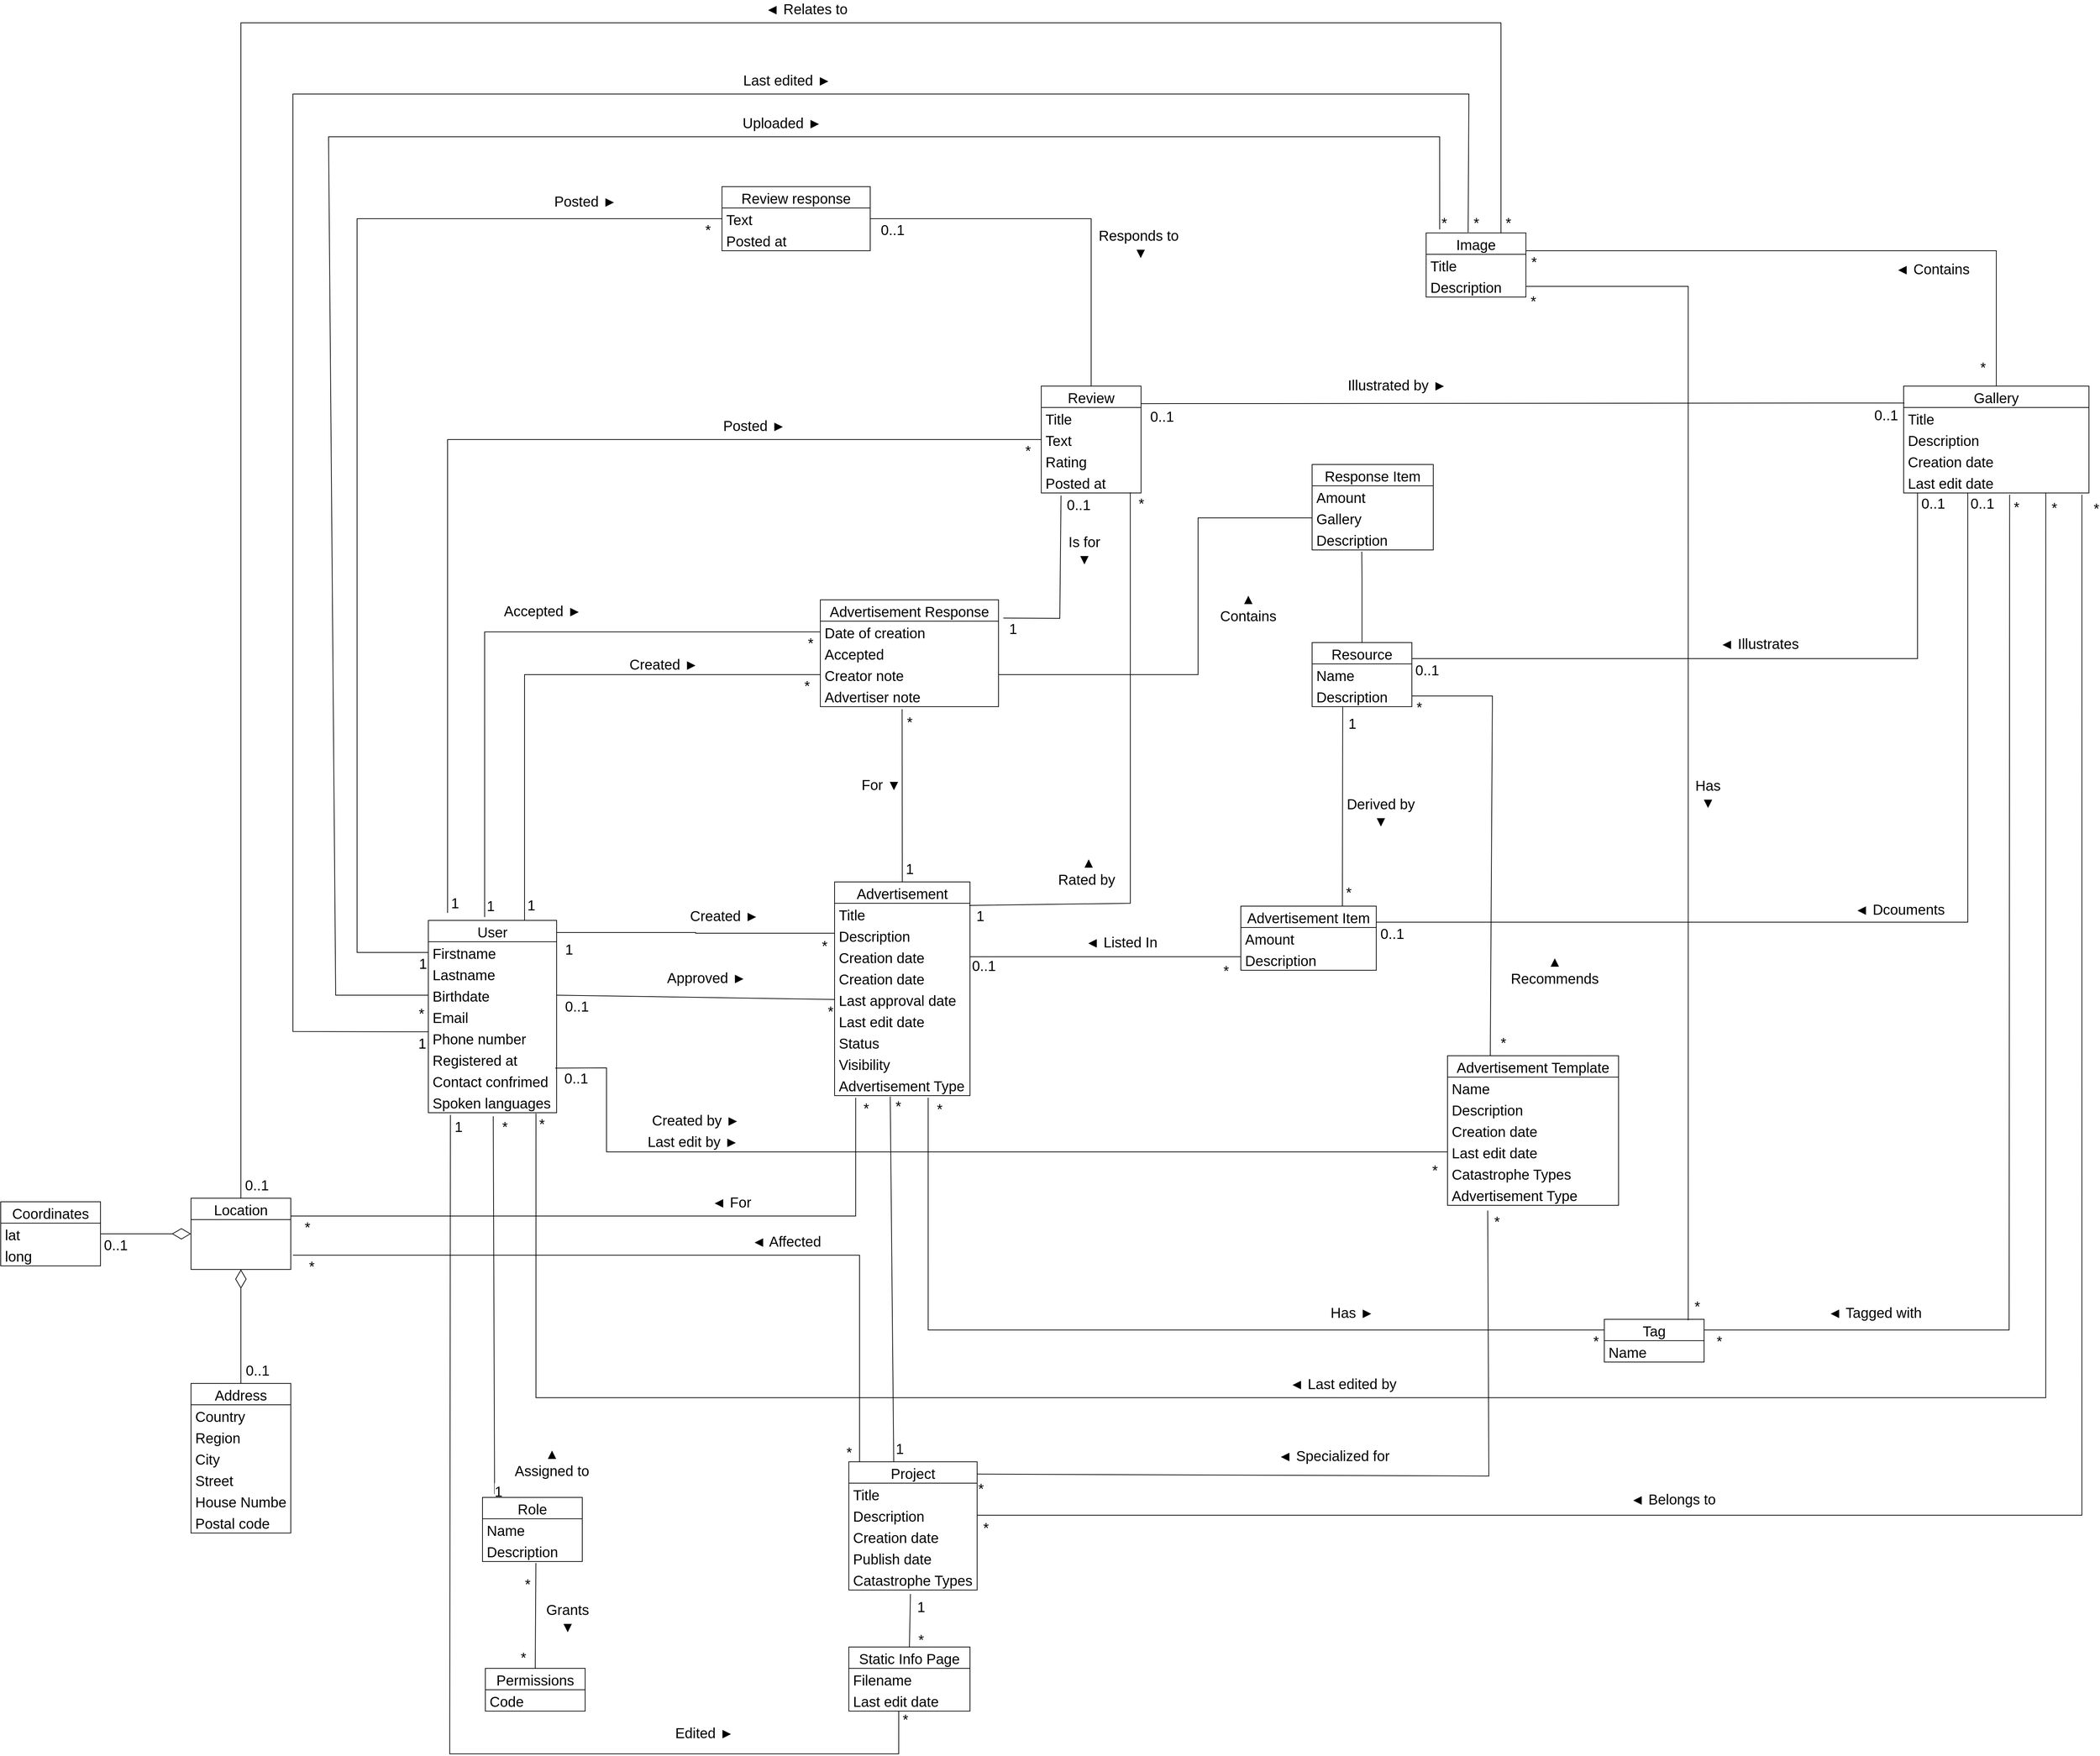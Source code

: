 <mxfile version="20.7.4" type="device"><diagram id="WdRwNJuZKN-Sb0ZAec47" name="Stránka-1"><mxGraphModel dx="2736" dy="2313" grid="1" gridSize="10" guides="1" tooltips="1" connect="1" arrows="1" fold="1" page="1" pageScale="1" pageWidth="827" pageHeight="1169" math="0" shadow="0"><root><mxCell id="0"/><mxCell id="1" parent="0"/><mxCell id="TDSgi2S5DV8TWnHRJ1pB-130" value="Accepted ►" style="edgeStyle=none;rounded=0;orthogonalLoop=1;jettySize=auto;html=1;fontSize=20;endArrow=none;endFill=0;verticalAlign=bottom;entryX=0;entryY=0.5;entryDx=0;entryDy=0;exitX=0.439;exitY=-0.017;exitDx=0;exitDy=0;exitPerimeter=0;" parent="1" source="TDSgi2S5DV8TWnHRJ1pB-2" target="TDSgi2S5DV8TWnHRJ1pB-84" edge="1"><mxGeometry x="0.105" y="15" relative="1" as="geometry"><mxPoint x="360" y="37" as="targetPoint"/><Array as="points"><mxPoint x="-141" y="-185"/></Array><mxPoint x="-130" y="130" as="sourcePoint"/><mxPoint as="offset"/></mxGeometry></mxCell><mxCell id="TDSgi2S5DV8TWnHRJ1pB-131" value="1" style="edgeLabel;html=1;align=center;verticalAlign=middle;resizable=0;points=[];fontSize=20;" parent="TDSgi2S5DV8TWnHRJ1pB-130" vertex="1" connectable="0"><mxGeometry x="-0.954" y="-5" relative="1" as="geometry"><mxPoint x="3" y="3" as="offset"/></mxGeometry></mxCell><mxCell id="TDSgi2S5DV8TWnHRJ1pB-132" value="*" style="edgeLabel;html=1;align=center;verticalAlign=middle;resizable=0;points=[];fontSize=20;" parent="TDSgi2S5DV8TWnHRJ1pB-130" vertex="1" connectable="0"><mxGeometry x="0.954" y="4" relative="1" as="geometry"><mxPoint x="6" y="19" as="offset"/></mxGeometry></mxCell><mxCell id="TDSgi2S5DV8TWnHRJ1pB-225" style="edgeStyle=none;rounded=0;orthogonalLoop=1;jettySize=auto;html=1;exitX=0;exitY=0.5;exitDx=0;exitDy=0;fontSize=20;endArrow=none;endFill=0;verticalAlign=bottom;entryX=0;entryY=0.5;entryDx=0;entryDy=0;" parent="1" source="TDSgi2S5DV8TWnHRJ1pB-3" target="TDSgi2S5DV8TWnHRJ1pB-228" edge="1"><mxGeometry relative="1" as="geometry"><mxPoint x="51" y="-120" as="targetPoint"/><Array as="points"><mxPoint x="-320" y="265"/><mxPoint x="-320" y="-765"/></Array></mxGeometry></mxCell><mxCell id="TDSgi2S5DV8TWnHRJ1pB-233" value="Posted ►" style="edgeLabel;html=1;align=center;verticalAlign=middle;resizable=0;points=[];fontSize=20;" parent="TDSgi2S5DV8TWnHRJ1pB-225" vertex="1" connectable="0"><mxGeometry x="-0.167" relative="1" as="geometry"><mxPoint x="320" y="-471" as="offset"/></mxGeometry></mxCell><mxCell id="TDSgi2S5DV8TWnHRJ1pB-261" value="1" style="edgeLabel;html=1;align=center;verticalAlign=middle;resizable=0;points=[];fontSize=20;" parent="TDSgi2S5DV8TWnHRJ1pB-225" vertex="1" connectable="0"><mxGeometry x="-0.893" y="-1" relative="1" as="geometry"><mxPoint x="80" y="16" as="offset"/></mxGeometry></mxCell><mxCell id="TDSgi2S5DV8TWnHRJ1pB-262" value="*" style="edgeLabel;html=1;align=center;verticalAlign=middle;resizable=0;points=[];fontSize=20;" parent="TDSgi2S5DV8TWnHRJ1pB-225" vertex="1" connectable="0"><mxGeometry x="0.913" y="-5" relative="1" as="geometry"><mxPoint x="51" y="10" as="offset"/></mxGeometry></mxCell><mxCell id="TDSgi2S5DV8TWnHRJ1pB-2" value="User" style="swimlane;fontStyle=0;childLayout=stackLayout;horizontal=1;startSize=30;horizontalStack=0;resizeParent=1;resizeParentMax=0;resizeLast=0;collapsible=1;marginBottom=0;fontSize=20;" parent="1" vertex="1"><mxGeometry x="-220" y="220" width="180" height="270" as="geometry"/></mxCell><mxCell id="TDSgi2S5DV8TWnHRJ1pB-3" value="Firstname" style="text;strokeColor=none;fillColor=none;align=left;verticalAlign=middle;spacingLeft=4;spacingRight=4;overflow=hidden;points=[[0,0.5],[1,0.5]];portConstraint=eastwest;rotatable=0;fontSize=20;" parent="TDSgi2S5DV8TWnHRJ1pB-2" vertex="1"><mxGeometry y="30" width="180" height="30" as="geometry"/></mxCell><mxCell id="TDSgi2S5DV8TWnHRJ1pB-5" value="Lastname" style="text;strokeColor=none;fillColor=none;align=left;verticalAlign=middle;spacingLeft=4;spacingRight=4;overflow=hidden;points=[[0,0.5],[1,0.5]];portConstraint=eastwest;rotatable=0;fontSize=20;" parent="TDSgi2S5DV8TWnHRJ1pB-2" vertex="1"><mxGeometry y="60" width="180" height="30" as="geometry"/></mxCell><mxCell id="TDSgi2S5DV8TWnHRJ1pB-10" value="Birthdate" style="text;strokeColor=none;fillColor=none;align=left;verticalAlign=middle;spacingLeft=4;spacingRight=4;overflow=hidden;points=[[0,0.5],[1,0.5]];portConstraint=eastwest;rotatable=0;fontSize=20;" parent="TDSgi2S5DV8TWnHRJ1pB-2" vertex="1"><mxGeometry y="90" width="180" height="30" as="geometry"/></mxCell><mxCell id="TDSgi2S5DV8TWnHRJ1pB-11" value="Email" style="text;strokeColor=none;fillColor=none;align=left;verticalAlign=middle;spacingLeft=4;spacingRight=4;overflow=hidden;points=[[0,0.5],[1,0.5]];portConstraint=eastwest;rotatable=0;fontSize=20;" parent="TDSgi2S5DV8TWnHRJ1pB-2" vertex="1"><mxGeometry y="120" width="180" height="30" as="geometry"/></mxCell><mxCell id="TDSgi2S5DV8TWnHRJ1pB-213" value="Phone number" style="text;strokeColor=none;fillColor=none;align=left;verticalAlign=middle;spacingLeft=4;spacingRight=4;overflow=hidden;points=[[0,0.5],[1,0.5]];portConstraint=eastwest;rotatable=0;fontSize=20;" parent="TDSgi2S5DV8TWnHRJ1pB-2" vertex="1"><mxGeometry y="150" width="180" height="30" as="geometry"/></mxCell><mxCell id="ZARTCufzcu31rNY2c-QT-242" value="Registered at" style="text;strokeColor=none;fillColor=none;align=left;verticalAlign=middle;spacingLeft=4;spacingRight=4;overflow=hidden;points=[[0,0.5],[1,0.5]];portConstraint=eastwest;rotatable=0;fontSize=20;" parent="TDSgi2S5DV8TWnHRJ1pB-2" vertex="1"><mxGeometry y="180" width="180" height="30" as="geometry"/></mxCell><mxCell id="ZARTCufzcu31rNY2c-QT-243" value="Contact confrimed" style="text;strokeColor=none;fillColor=none;align=left;verticalAlign=middle;spacingLeft=4;spacingRight=4;overflow=hidden;points=[[0,0.5],[1,0.5]];portConstraint=eastwest;rotatable=0;fontSize=20;" parent="TDSgi2S5DV8TWnHRJ1pB-2" vertex="1"><mxGeometry y="210" width="180" height="30" as="geometry"/></mxCell><mxCell id="MwUXy7slhGzHophc0Bfq-9" value="Spoken languages" style="text;strokeColor=none;fillColor=none;align=left;verticalAlign=middle;spacingLeft=4;spacingRight=4;overflow=hidden;points=[[0,0.5],[1,0.5]];portConstraint=eastwest;rotatable=0;fontSize=20;" parent="TDSgi2S5DV8TWnHRJ1pB-2" vertex="1"><mxGeometry y="240" width="180" height="30" as="geometry"/></mxCell><mxCell id="TDSgi2S5DV8TWnHRJ1pB-229" style="edgeStyle=none;rounded=0;orthogonalLoop=1;jettySize=auto;html=1;fontSize=20;endArrow=none;endFill=0;verticalAlign=bottom;exitX=0.994;exitY=0.11;exitDx=0;exitDy=0;exitPerimeter=0;entryX=0.892;entryY=0.976;entryDx=0;entryDy=0;entryPerimeter=0;" parent="1" source="TDSgi2S5DV8TWnHRJ1pB-6" target="ZARTCufzcu31rNY2c-QT-238" edge="1"><mxGeometry relative="1" as="geometry"><Array as="points"><mxPoint x="765" y="196"/></Array><mxPoint x="600" y="180" as="sourcePoint"/><mxPoint x="765" y="-320" as="targetPoint"/></mxGeometry></mxCell><mxCell id="ZARTCufzcu31rNY2c-QT-156" value="1" style="edgeLabel;html=1;align=center;verticalAlign=middle;resizable=0;points=[];fontSize=20;" parent="TDSgi2S5DV8TWnHRJ1pB-229" vertex="1" connectable="0"><mxGeometry x="-0.963" y="3" relative="1" as="geometry"><mxPoint y="17" as="offset"/></mxGeometry></mxCell><mxCell id="ZARTCufzcu31rNY2c-QT-159" value="*" style="edgeLabel;html=1;align=center;verticalAlign=middle;resizable=0;points=[];fontSize=20;" parent="TDSgi2S5DV8TWnHRJ1pB-229" vertex="1" connectable="0"><mxGeometry x="0.964" relative="1" as="geometry"><mxPoint x="15" as="offset"/></mxGeometry></mxCell><mxCell id="TDSgi2S5DV8TWnHRJ1pB-6" value="Advertisement" style="swimlane;fontStyle=0;childLayout=stackLayout;horizontal=1;startSize=30;horizontalStack=0;resizeParent=1;resizeParentMax=0;resizeLast=0;collapsible=1;marginBottom=0;fontSize=20;" parent="1" vertex="1"><mxGeometry x="350" y="166" width="190" height="300" as="geometry"/></mxCell><mxCell id="TDSgi2S5DV8TWnHRJ1pB-7" value="Title" style="text;strokeColor=none;fillColor=none;align=left;verticalAlign=middle;spacingLeft=4;spacingRight=4;overflow=hidden;points=[[0,0.5],[1,0.5]];portConstraint=eastwest;rotatable=0;fontSize=20;" parent="TDSgi2S5DV8TWnHRJ1pB-6" vertex="1"><mxGeometry y="30" width="190" height="30" as="geometry"/></mxCell><mxCell id="ZARTCufzcu31rNY2c-QT-109" value="Description" style="text;strokeColor=none;fillColor=none;align=left;verticalAlign=middle;spacingLeft=4;spacingRight=4;overflow=hidden;points=[[0,0.5],[1,0.5]];portConstraint=eastwest;rotatable=0;fontSize=20;" parent="TDSgi2S5DV8TWnHRJ1pB-6" vertex="1"><mxGeometry y="60" width="190" height="30" as="geometry"/></mxCell><mxCell id="TDSgi2S5DV8TWnHRJ1pB-8" value="Creation date" style="text;strokeColor=none;fillColor=none;align=left;verticalAlign=middle;spacingLeft=4;spacingRight=4;overflow=hidden;points=[[0,0.5],[1,0.5]];portConstraint=eastwest;rotatable=0;fontSize=20;" parent="TDSgi2S5DV8TWnHRJ1pB-6" vertex="1"><mxGeometry y="90" width="190" height="30" as="geometry"/></mxCell><mxCell id="LLNJBaKEonEWxzKWrhpz-1" value="Creation date" style="text;strokeColor=none;fillColor=none;align=left;verticalAlign=middle;spacingLeft=4;spacingRight=4;overflow=hidden;points=[[0,0.5],[1,0.5]];portConstraint=eastwest;rotatable=0;fontSize=20;" parent="TDSgi2S5DV8TWnHRJ1pB-6" vertex="1"><mxGeometry y="120" width="190" height="30" as="geometry"/></mxCell><mxCell id="ZARTCufzcu31rNY2c-QT-117" value="Last approval date" style="text;strokeColor=none;fillColor=none;align=left;verticalAlign=middle;spacingLeft=4;spacingRight=4;overflow=hidden;points=[[0,0.5],[1,0.5]];portConstraint=eastwest;rotatable=0;fontSize=20;" parent="TDSgi2S5DV8TWnHRJ1pB-6" vertex="1"><mxGeometry y="150" width="190" height="30" as="geometry"/></mxCell><mxCell id="ZARTCufzcu31rNY2c-QT-118" value="Last edit date" style="text;strokeColor=none;fillColor=none;align=left;verticalAlign=middle;spacingLeft=4;spacingRight=4;overflow=hidden;points=[[0,0.5],[1,0.5]];portConstraint=eastwest;rotatable=0;fontSize=20;" parent="TDSgi2S5DV8TWnHRJ1pB-6" vertex="1"><mxGeometry y="180" width="190" height="30" as="geometry"/></mxCell><mxCell id="ZARTCufzcu31rNY2c-QT-232" value="Status" style="text;strokeColor=none;fillColor=none;align=left;verticalAlign=middle;spacingLeft=4;spacingRight=4;overflow=hidden;points=[[0,0.5],[1,0.5]];portConstraint=eastwest;rotatable=0;fontSize=20;" parent="TDSgi2S5DV8TWnHRJ1pB-6" vertex="1"><mxGeometry y="210" width="190" height="30" as="geometry"/></mxCell><mxCell id="CuyjWhUnMCLmvZmCVFGJ-7" value="Visibility" style="text;strokeColor=none;fillColor=none;align=left;verticalAlign=middle;spacingLeft=4;spacingRight=4;overflow=hidden;points=[[0,0.5],[1,0.5]];portConstraint=eastwest;rotatable=0;fontSize=20;" parent="TDSgi2S5DV8TWnHRJ1pB-6" vertex="1"><mxGeometry y="240" width="190" height="30" as="geometry"/></mxCell><mxCell id="CuyjWhUnMCLmvZmCVFGJ-11" value="Advertisement Type" style="text;strokeColor=none;fillColor=none;align=left;verticalAlign=middle;spacingLeft=4;spacingRight=4;overflow=hidden;points=[[0,0.5],[1,0.5]];portConstraint=eastwest;rotatable=0;fontSize=20;" parent="TDSgi2S5DV8TWnHRJ1pB-6" vertex="1"><mxGeometry y="270" width="190" height="30" as="geometry"/></mxCell><mxCell id="TDSgi2S5DV8TWnHRJ1pB-33" value="" style="endArrow=none;html=1;edgeStyle=orthogonalEdgeStyle;rounded=0;entryX=0;entryY=0.5;entryDx=0;entryDy=0;verticalAlign=bottom;fontSize=20;exitX=1;exitY=0.084;exitDx=0;exitDy=0;exitPerimeter=0;" parent="1" source="TDSgi2S5DV8TWnHRJ1pB-2" target="TDSgi2S5DV8TWnHRJ1pB-8" edge="1"><mxGeometry relative="1" as="geometry"><mxPoint x="-10" y="238" as="sourcePoint"/><mxPoint x="370" y="370" as="targetPoint"/><Array as="points"><mxPoint x="-40" y="237"/><mxPoint x="155" y="237"/><mxPoint x="350" y="238"/></Array></mxGeometry></mxCell><mxCell id="TDSgi2S5DV8TWnHRJ1pB-34" value="1" style="edgeLabel;resizable=0;html=1;align=left;verticalAlign=bottom;fontSize=20;" parent="TDSgi2S5DV8TWnHRJ1pB-33" connectable="0" vertex="1"><mxGeometry x="-1" relative="1" as="geometry"><mxPoint x="10" y="32" as="offset"/></mxGeometry></mxCell><mxCell id="TDSgi2S5DV8TWnHRJ1pB-35" value="*" style="edgeLabel;resizable=0;html=1;align=right;verticalAlign=bottom;fontSize=20;" parent="TDSgi2S5DV8TWnHRJ1pB-33" connectable="0" vertex="1"><mxGeometry x="1" relative="1" as="geometry"><mxPoint x="-10" y="-1" as="offset"/></mxGeometry></mxCell><mxCell id="TDSgi2S5DV8TWnHRJ1pB-129" value="Created ►" style="edgeLabel;html=1;align=center;verticalAlign=middle;resizable=0;points=[];fontSize=20;" parent="TDSgi2S5DV8TWnHRJ1pB-33" vertex="1" connectable="0"><mxGeometry x="0.125" relative="1" as="geometry"><mxPoint y="-25" as="offset"/></mxGeometry></mxCell><mxCell id="TDSgi2S5DV8TWnHRJ1pB-45" value="Created ►" style="edgeStyle=none;rounded=0;orthogonalLoop=1;jettySize=auto;html=1;exitX=0;exitY=0.5;exitDx=0;exitDy=0;entryX=0.75;entryY=0;entryDx=0;entryDy=0;endArrow=none;endFill=0;verticalAlign=bottom;fontSize=20;" parent="1" source="TDSgi2S5DV8TWnHRJ1pB-90" target="TDSgi2S5DV8TWnHRJ1pB-2" edge="1"><mxGeometry x="-0.421" relative="1" as="geometry"><mxPoint x="350" y="85" as="sourcePoint"/><Array as="points"><mxPoint x="120" y="-125"/><mxPoint x="-85" y="-125"/></Array><mxPoint as="offset"/></mxGeometry></mxCell><mxCell id="TDSgi2S5DV8TWnHRJ1pB-48" value="1" style="edgeLabel;html=1;align=center;verticalAlign=middle;resizable=0;points=[];fontSize=20;" parent="TDSgi2S5DV8TWnHRJ1pB-45" vertex="1" connectable="0"><mxGeometry x="0.909" y="4" relative="1" as="geometry"><mxPoint x="5" y="12" as="offset"/></mxGeometry></mxCell><mxCell id="TDSgi2S5DV8TWnHRJ1pB-49" value="*" style="edgeLabel;html=1;align=center;verticalAlign=middle;resizable=0;points=[];fontSize=20;" parent="TDSgi2S5DV8TWnHRJ1pB-45" vertex="1" connectable="0"><mxGeometry x="-0.897" y="1" relative="1" as="geometry"><mxPoint x="20" y="14" as="offset"/></mxGeometry></mxCell><mxCell id="TDSgi2S5DV8TWnHRJ1pB-46" style="edgeStyle=none;rounded=0;orthogonalLoop=1;jettySize=auto;html=1;entryX=0.5;entryY=0;entryDx=0;entryDy=0;endArrow=none;endFill=0;verticalAlign=bottom;fontSize=20;exitX=0.459;exitY=1.119;exitDx=0;exitDy=0;exitPerimeter=0;" parent="1" source="TDSgi2S5DV8TWnHRJ1pB-83" target="TDSgi2S5DV8TWnHRJ1pB-6" edge="1"><mxGeometry relative="1" as="geometry"><mxPoint x="470" y="-10" as="sourcePoint"/></mxGeometry></mxCell><mxCell id="TDSgi2S5DV8TWnHRJ1pB-50" value="*" style="edgeLabel;html=1;align=center;verticalAlign=middle;resizable=0;points=[];fontSize=20;" parent="TDSgi2S5DV8TWnHRJ1pB-46" vertex="1" connectable="0"><mxGeometry x="-0.827" y="3" relative="1" as="geometry"><mxPoint x="7" y="-4" as="offset"/></mxGeometry></mxCell><mxCell id="TDSgi2S5DV8TWnHRJ1pB-51" value="1" style="edgeLabel;html=1;align=center;verticalAlign=middle;resizable=0;points=[];fontSize=20;" parent="TDSgi2S5DV8TWnHRJ1pB-46" vertex="1" connectable="0"><mxGeometry x="0.84" y="4" relative="1" as="geometry"><mxPoint x="6" as="offset"/></mxGeometry></mxCell><mxCell id="TDSgi2S5DV8TWnHRJ1pB-52" value="For ▼" style="edgeLabel;html=1;align=center;verticalAlign=middle;resizable=0;points=[];fontSize=20;" parent="TDSgi2S5DV8TWnHRJ1pB-46" vertex="1" connectable="0"><mxGeometry x="-0.133" y="4" relative="1" as="geometry"><mxPoint x="-34" as="offset"/></mxGeometry></mxCell><mxCell id="TDSgi2S5DV8TWnHRJ1pB-76" value="Advertisement Item" style="swimlane;fontStyle=0;childLayout=stackLayout;horizontal=1;startSize=30;horizontalStack=0;resizeParent=1;resizeParentMax=0;resizeLast=0;collapsible=1;marginBottom=0;fontSize=20;" parent="1" vertex="1"><mxGeometry x="920" y="200" width="190" height="90" as="geometry"/></mxCell><mxCell id="TDSgi2S5DV8TWnHRJ1pB-77" value="Amount" style="text;strokeColor=none;fillColor=none;align=left;verticalAlign=middle;spacingLeft=4;spacingRight=4;overflow=hidden;points=[[0,0.5],[1,0.5]];portConstraint=eastwest;rotatable=0;fontSize=20;" parent="TDSgi2S5DV8TWnHRJ1pB-76" vertex="1"><mxGeometry y="30" width="190" height="30" as="geometry"/></mxCell><mxCell id="TDSgi2S5DV8TWnHRJ1pB-161" value="Description" style="text;strokeColor=none;fillColor=none;align=left;verticalAlign=middle;spacingLeft=4;spacingRight=4;overflow=hidden;points=[[0,0.5],[1,0.5]];portConstraint=eastwest;rotatable=0;fontSize=20;" parent="TDSgi2S5DV8TWnHRJ1pB-76" vertex="1"><mxGeometry y="60" width="190" height="30" as="geometry"/></mxCell><mxCell id="TDSgi2S5DV8TWnHRJ1pB-145" style="edgeStyle=none;rounded=0;orthogonalLoop=1;jettySize=auto;html=1;exitX=1.027;exitY=0.171;exitDx=0;exitDy=0;fontSize=20;endArrow=none;endFill=0;verticalAlign=bottom;exitPerimeter=0;entryX=0.198;entryY=1.119;entryDx=0;entryDy=0;entryPerimeter=0;" parent="1" source="TDSgi2S5DV8TWnHRJ1pB-81" target="ZARTCufzcu31rNY2c-QT-238" edge="1"><mxGeometry relative="1" as="geometry"><mxPoint x="666" y="-330" as="targetPoint"/><Array as="points"><mxPoint x="666" y="-204"/></Array></mxGeometry></mxCell><mxCell id="ZARTCufzcu31rNY2c-QT-120" value="Is for&lt;br&gt;▼" style="edgeLabel;html=1;align=center;verticalAlign=middle;resizable=0;points=[];fontSize=20;" parent="TDSgi2S5DV8TWnHRJ1pB-145" vertex="1" connectable="0"><mxGeometry x="-0.743" y="1" relative="1" as="geometry"><mxPoint x="80" y="-95" as="offset"/></mxGeometry></mxCell><mxCell id="ZARTCufzcu31rNY2c-QT-135" value="0..1" style="edgeLabel;html=1;align=center;verticalAlign=middle;resizable=0;points=[];fontSize=20;" parent="TDSgi2S5DV8TWnHRJ1pB-145" vertex="1" connectable="0"><mxGeometry x="0.852" y="-4" relative="1" as="geometry"><mxPoint x="20" y="-7" as="offset"/></mxGeometry></mxCell><mxCell id="ZARTCufzcu31rNY2c-QT-138" value="1" style="edgeLabel;html=1;align=center;verticalAlign=middle;resizable=0;points=[];fontSize=20;" parent="TDSgi2S5DV8TWnHRJ1pB-145" vertex="1" connectable="0"><mxGeometry x="-0.891" y="-4" relative="1" as="geometry"><mxPoint y="10" as="offset"/></mxGeometry></mxCell><mxCell id="TDSgi2S5DV8TWnHRJ1pB-81" value="Advertisement Response" style="swimlane;fontStyle=0;childLayout=stackLayout;horizontal=1;startSize=30;horizontalStack=0;resizeParent=1;resizeParentMax=0;resizeLast=0;collapsible=1;marginBottom=0;fontSize=20;" parent="1" vertex="1"><mxGeometry x="330" y="-230" width="250" height="150" as="geometry"/></mxCell><mxCell id="TDSgi2S5DV8TWnHRJ1pB-84" value="Date of creation" style="text;strokeColor=none;fillColor=none;align=left;verticalAlign=middle;spacingLeft=4;spacingRight=4;overflow=hidden;points=[[0,0.5],[1,0.5]];portConstraint=eastwest;rotatable=0;fontSize=20;" parent="TDSgi2S5DV8TWnHRJ1pB-81" vertex="1"><mxGeometry y="30" width="250" height="30" as="geometry"/></mxCell><mxCell id="TDSgi2S5DV8TWnHRJ1pB-89" value="Accepted" style="text;strokeColor=none;fillColor=none;align=left;verticalAlign=middle;spacingLeft=4;spacingRight=4;overflow=hidden;points=[[0,0.5],[1,0.5]];portConstraint=eastwest;rotatable=0;fontSize=20;" parent="TDSgi2S5DV8TWnHRJ1pB-81" vertex="1"><mxGeometry y="60" width="250" height="30" as="geometry"/></mxCell><mxCell id="TDSgi2S5DV8TWnHRJ1pB-90" value="Creator note" style="text;strokeColor=none;fillColor=none;align=left;verticalAlign=middle;spacingLeft=4;spacingRight=4;overflow=hidden;points=[[0,0.5],[1,0.5]];portConstraint=eastwest;rotatable=0;fontSize=20;" parent="TDSgi2S5DV8TWnHRJ1pB-81" vertex="1"><mxGeometry y="90" width="250" height="30" as="geometry"/></mxCell><mxCell id="TDSgi2S5DV8TWnHRJ1pB-83" value="Advertiser note" style="text;strokeColor=none;fillColor=none;align=left;verticalAlign=middle;spacingLeft=4;spacingRight=4;overflow=hidden;points=[[0,0.5],[1,0.5]];portConstraint=eastwest;rotatable=0;fontSize=20;" parent="TDSgi2S5DV8TWnHRJ1pB-81" vertex="1"><mxGeometry y="120" width="250" height="30" as="geometry"/></mxCell><mxCell id="TDSgi2S5DV8TWnHRJ1pB-178" value="◄ Contains" style="edgeStyle=none;rounded=0;orthogonalLoop=1;jettySize=auto;html=1;fontSize=20;endArrow=none;endFill=0;verticalAlign=bottom;entryX=0.5;entryY=0;entryDx=0;entryDy=0;" parent="1" target="TDSgi2S5DV8TWnHRJ1pB-175" edge="1"><mxGeometry x="0.341" y="-40" relative="1" as="geometry"><Array as="points"><mxPoint x="1980" y="-720"/></Array><mxPoint as="offset"/><mxPoint x="1320" y="-720" as="sourcePoint"/><mxPoint x="2020" y="-400" as="targetPoint"/></mxGeometry></mxCell><mxCell id="TDSgi2S5DV8TWnHRJ1pB-219" value="*" style="edgeLabel;html=1;align=center;verticalAlign=middle;resizable=0;points=[];fontSize=20;" parent="TDSgi2S5DV8TWnHRJ1pB-178" vertex="1" connectable="0"><mxGeometry x="0.95" y="6" relative="1" as="geometry"><mxPoint x="-25" y="-6" as="offset"/></mxGeometry></mxCell><mxCell id="TDSgi2S5DV8TWnHRJ1pB-220" value="*" style="edgeLabel;html=1;align=center;verticalAlign=middle;resizable=0;points=[];fontSize=20;" parent="TDSgi2S5DV8TWnHRJ1pB-178" vertex="1" connectable="0"><mxGeometry x="-0.961" y="-6" relative="1" as="geometry"><mxPoint x="-6" y="9" as="offset"/></mxGeometry></mxCell><mxCell id="TDSgi2S5DV8TWnHRJ1pB-209" style="edgeStyle=none;rounded=0;orthogonalLoop=1;jettySize=auto;html=1;exitX=0.421;exitY=-0.011;exitDx=0;exitDy=0;fontSize=20;endArrow=none;endFill=0;verticalAlign=bottom;exitPerimeter=0;entryX=0.003;entryY=0.214;entryDx=0;entryDy=0;entryPerimeter=0;" parent="1" source="TDSgi2S5DV8TWnHRJ1pB-106" target="TDSgi2S5DV8TWnHRJ1pB-213" edge="1"><mxGeometry relative="1" as="geometry"><mxPoint x="50" y="360" as="targetPoint"/><Array as="points"><mxPoint x="1240" y="-940"/><mxPoint x="-410" y="-940"/><mxPoint x="-410" y="376"/></Array></mxGeometry></mxCell><mxCell id="TDSgi2S5DV8TWnHRJ1pB-249" value="Last edited ►" style="edgeLabel;html=1;align=center;verticalAlign=middle;resizable=0;points=[];fontSize=20;" parent="TDSgi2S5DV8TWnHRJ1pB-209" vertex="1" connectable="0"><mxGeometry x="-0.315" y="-5" relative="1" as="geometry"><mxPoint x="-4" y="-15" as="offset"/></mxGeometry></mxCell><mxCell id="ZARTCufzcu31rNY2c-QT-147" value="1" style="edgeLabel;html=1;align=center;verticalAlign=middle;resizable=0;points=[];fontSize=20;" parent="TDSgi2S5DV8TWnHRJ1pB-209" vertex="1" connectable="0"><mxGeometry x="0.988" y="-4" relative="1" as="geometry"><mxPoint x="10" y="11" as="offset"/></mxGeometry></mxCell><mxCell id="ZARTCufzcu31rNY2c-QT-246" value="*" style="edgeLabel;html=1;align=center;verticalAlign=middle;resizable=0;points=[];fontSize=20;" parent="TDSgi2S5DV8TWnHRJ1pB-209" vertex="1" connectable="0"><mxGeometry x="-0.987" y="-7" relative="1" as="geometry"><mxPoint x="4" y="8" as="offset"/></mxGeometry></mxCell><mxCell id="TDSgi2S5DV8TWnHRJ1pB-257" style="edgeStyle=none;rounded=0;orthogonalLoop=1;jettySize=auto;html=1;entryX=0.5;entryY=0;entryDx=0;entryDy=0;fontSize=20;endArrow=none;endFill=0;verticalAlign=bottom;exitX=0.75;exitY=0;exitDx=0;exitDy=0;" parent="1" source="TDSgi2S5DV8TWnHRJ1pB-106" target="TDSgi2S5DV8TWnHRJ1pB-214" edge="1"><mxGeometry relative="1" as="geometry"><mxPoint x="720" y="-110" as="sourcePoint"/><Array as="points"><mxPoint x="1285" y="-1040"/><mxPoint x="-483" y="-1040"/></Array></mxGeometry></mxCell><mxCell id="TDSgi2S5DV8TWnHRJ1pB-258" value="◄ Relates to" style="edgeLabel;html=1;align=center;verticalAlign=middle;resizable=0;points=[];fontSize=20;" parent="TDSgi2S5DV8TWnHRJ1pB-257" vertex="1" connectable="0"><mxGeometry x="-0.243" y="3" relative="1" as="geometry"><mxPoint x="135" y="-23" as="offset"/></mxGeometry></mxCell><mxCell id="ZARTCufzcu31rNY2c-QT-30" value="*" style="edgeLabel;html=1;align=center;verticalAlign=middle;resizable=0;points=[];fontSize=20;" parent="TDSgi2S5DV8TWnHRJ1pB-257" vertex="1" connectable="0"><mxGeometry x="-0.977" y="-3" relative="1" as="geometry"><mxPoint x="7" y="27" as="offset"/></mxGeometry></mxCell><mxCell id="ZARTCufzcu31rNY2c-QT-31" value="0..1" style="edgeLabel;html=1;align=center;verticalAlign=middle;resizable=0;points=[];fontSize=20;" parent="TDSgi2S5DV8TWnHRJ1pB-257" vertex="1" connectable="0"><mxGeometry x="0.977" y="-2" relative="1" as="geometry"><mxPoint x="24" y="23" as="offset"/></mxGeometry></mxCell><mxCell id="TDSgi2S5DV8TWnHRJ1pB-106" value="Image" style="swimlane;fontStyle=0;childLayout=stackLayout;horizontal=1;startSize=30;horizontalStack=0;resizeParent=1;resizeParentMax=0;resizeLast=0;collapsible=1;marginBottom=0;fontSize=20;" parent="1" vertex="1"><mxGeometry x="1180" y="-745" width="140" height="90" as="geometry"/></mxCell><mxCell id="TDSgi2S5DV8TWnHRJ1pB-107" value="Title" style="text;strokeColor=none;fillColor=none;align=left;verticalAlign=middle;spacingLeft=4;spacingRight=4;overflow=hidden;points=[[0,0.5],[1,0.5]];portConstraint=eastwest;rotatable=0;fontSize=20;" parent="TDSgi2S5DV8TWnHRJ1pB-106" vertex="1"><mxGeometry y="30" width="140" height="30" as="geometry"/></mxCell><mxCell id="TDSgi2S5DV8TWnHRJ1pB-110" value="Description" style="text;strokeColor=none;fillColor=none;align=left;verticalAlign=middle;spacingLeft=4;spacingRight=4;overflow=hidden;points=[[0,0.5],[1,0.5]];portConstraint=eastwest;rotatable=0;fontSize=20;" parent="TDSgi2S5DV8TWnHRJ1pB-106" vertex="1"><mxGeometry y="60" width="140" height="30" as="geometry"/></mxCell><mxCell id="TDSgi2S5DV8TWnHRJ1pB-122" style="edgeStyle=none;rounded=0;orthogonalLoop=1;jettySize=auto;html=1;exitX=0.121;exitY=-0.05;exitDx=0;exitDy=0;fontSize=20;endArrow=none;endFill=0;verticalAlign=bottom;exitPerimeter=0;entryX=0.506;entryY=1.167;entryDx=0;entryDy=0;entryPerimeter=0;" parent="1" source="TDSgi2S5DV8TWnHRJ1pB-112" target="MwUXy7slhGzHophc0Bfq-9" edge="1"><mxGeometry relative="1" as="geometry"><mxPoint x="-127" y="570" as="targetPoint"/></mxGeometry></mxCell><mxCell id="TDSgi2S5DV8TWnHRJ1pB-125" value="*" style="edgeLabel;html=1;align=center;verticalAlign=middle;resizable=0;points=[];fontSize=20;" parent="TDSgi2S5DV8TWnHRJ1pB-122" vertex="1" connectable="0"><mxGeometry x="0.733" y="-5" relative="1" as="geometry"><mxPoint x="10" y="-57" as="offset"/></mxGeometry></mxCell><mxCell id="TDSgi2S5DV8TWnHRJ1pB-126" value="1" style="edgeLabel;html=1;align=center;verticalAlign=middle;resizable=0;points=[];fontSize=20;" parent="TDSgi2S5DV8TWnHRJ1pB-122" vertex="1" connectable="0"><mxGeometry x="-0.711" y="-5" relative="1" as="geometry"><mxPoint y="72" as="offset"/></mxGeometry></mxCell><mxCell id="ZARTCufzcu31rNY2c-QT-236" value="▲&lt;br&gt;Assigned to" style="edgeLabel;html=1;align=center;verticalAlign=middle;resizable=0;points=[];fontSize=20;" parent="TDSgi2S5DV8TWnHRJ1pB-122" vertex="1" connectable="0"><mxGeometry x="-0.282" y="-5" relative="1" as="geometry"><mxPoint x="75" y="145" as="offset"/></mxGeometry></mxCell><mxCell id="TDSgi2S5DV8TWnHRJ1pB-112" value="Role" style="swimlane;fontStyle=0;childLayout=stackLayout;horizontal=1;startSize=30;horizontalStack=0;resizeParent=1;resizeParentMax=0;resizeLast=0;collapsible=1;marginBottom=0;fontSize=20;" parent="1" vertex="1"><mxGeometry x="-144" y="1030" width="140" height="90" as="geometry"/></mxCell><mxCell id="TDSgi2S5DV8TWnHRJ1pB-113" value="Name" style="text;strokeColor=none;fillColor=none;align=left;verticalAlign=middle;spacingLeft=4;spacingRight=4;overflow=hidden;points=[[0,0.5],[1,0.5]];portConstraint=eastwest;rotatable=0;fontSize=20;" parent="TDSgi2S5DV8TWnHRJ1pB-112" vertex="1"><mxGeometry y="30" width="140" height="30" as="geometry"/></mxCell><mxCell id="TDSgi2S5DV8TWnHRJ1pB-116" value="Description" style="text;strokeColor=none;fillColor=none;align=left;verticalAlign=middle;spacingLeft=4;spacingRight=4;overflow=hidden;points=[[0,0.5],[1,0.5]];portConstraint=eastwest;rotatable=0;fontSize=20;" parent="TDSgi2S5DV8TWnHRJ1pB-112" vertex="1"><mxGeometry y="60" width="140" height="30" as="geometry"/></mxCell><mxCell id="TDSgi2S5DV8TWnHRJ1pB-118" value="Permissions" style="swimlane;fontStyle=0;childLayout=stackLayout;horizontal=1;startSize=30;horizontalStack=0;resizeParent=1;resizeParentMax=0;resizeLast=0;collapsible=1;marginBottom=0;fontSize=20;" parent="1" vertex="1"><mxGeometry x="-140" y="1270.0" width="140" height="60" as="geometry"/></mxCell><mxCell id="TDSgi2S5DV8TWnHRJ1pB-185" value="Code" style="text;strokeColor=none;fillColor=none;align=left;verticalAlign=middle;spacingLeft=4;spacingRight=4;overflow=hidden;points=[[0,0.5],[1,0.5]];portConstraint=eastwest;rotatable=0;fontSize=20;" parent="TDSgi2S5DV8TWnHRJ1pB-118" vertex="1"><mxGeometry y="30" width="140" height="30" as="geometry"/></mxCell><mxCell id="TDSgi2S5DV8TWnHRJ1pB-143" style="edgeStyle=none;rounded=0;orthogonalLoop=1;jettySize=auto;html=1;entryX=0.15;entryY=-0.039;entryDx=0;entryDy=0;fontSize=20;endArrow=none;endFill=0;verticalAlign=bottom;entryPerimeter=0;exitX=0;exitY=0.5;exitDx=0;exitDy=0;" parent="1" source="TDSgi2S5DV8TWnHRJ1pB-140" target="TDSgi2S5DV8TWnHRJ1pB-2" edge="1"><mxGeometry relative="1" as="geometry"><Array as="points"><mxPoint x="-193" y="-455"/></Array><mxPoint x="540" y="-430" as="sourcePoint"/></mxGeometry></mxCell><mxCell id="TDSgi2S5DV8TWnHRJ1pB-195" value="Posted ►" style="edgeLabel;html=1;align=center;verticalAlign=middle;resizable=0;points=[];fontSize=20;" parent="TDSgi2S5DV8TWnHRJ1pB-143" vertex="1" connectable="0"><mxGeometry x="-0.462" y="1" relative="1" as="geometry"><mxPoint y="-21" as="offset"/></mxGeometry></mxCell><mxCell id="TDSgi2S5DV8TWnHRJ1pB-224" value="1" style="edgeLabel;html=1;align=center;verticalAlign=middle;resizable=0;points=[];fontSize=20;" parent="TDSgi2S5DV8TWnHRJ1pB-143" vertex="1" connectable="0"><mxGeometry x="0.938" y="-2" relative="1" as="geometry"><mxPoint x="12" y="32" as="offset"/></mxGeometry></mxCell><mxCell id="ZARTCufzcu31rNY2c-QT-103" value="*" style="edgeLabel;html=1;align=center;verticalAlign=middle;resizable=0;points=[];fontSize=20;" parent="TDSgi2S5DV8TWnHRJ1pB-143" vertex="1" connectable="0"><mxGeometry x="-0.936" y="4" relative="1" as="geometry"><mxPoint x="29" y="11" as="offset"/></mxGeometry></mxCell><mxCell id="TDSgi2S5DV8TWnHRJ1pB-138" value="Review" style="swimlane;fontStyle=0;childLayout=stackLayout;horizontal=1;startSize=30;horizontalStack=0;resizeParent=1;resizeParentMax=0;resizeLast=0;collapsible=1;marginBottom=0;fontSize=20;" parent="1" vertex="1"><mxGeometry x="640" y="-530" width="140" height="150" as="geometry"/></mxCell><mxCell id="TDSgi2S5DV8TWnHRJ1pB-139" value="Title" style="text;strokeColor=none;fillColor=none;align=left;verticalAlign=middle;spacingLeft=4;spacingRight=4;overflow=hidden;points=[[0,0.5],[1,0.5]];portConstraint=eastwest;rotatable=0;fontSize=20;" parent="TDSgi2S5DV8TWnHRJ1pB-138" vertex="1"><mxGeometry y="30" width="140" height="30" as="geometry"/></mxCell><mxCell id="TDSgi2S5DV8TWnHRJ1pB-140" value="Text" style="text;strokeColor=none;fillColor=none;align=left;verticalAlign=middle;spacingLeft=4;spacingRight=4;overflow=hidden;points=[[0,0.5],[1,0.5]];portConstraint=eastwest;rotatable=0;fontSize=20;" parent="TDSgi2S5DV8TWnHRJ1pB-138" vertex="1"><mxGeometry y="60" width="140" height="30" as="geometry"/></mxCell><mxCell id="ZARTCufzcu31rNY2c-QT-104" value="Rating" style="text;strokeColor=none;fillColor=none;align=left;verticalAlign=middle;spacingLeft=4;spacingRight=4;overflow=hidden;points=[[0,0.5],[1,0.5]];portConstraint=eastwest;rotatable=0;fontSize=20;" parent="TDSgi2S5DV8TWnHRJ1pB-138" vertex="1"><mxGeometry y="90" width="140" height="30" as="geometry"/></mxCell><mxCell id="ZARTCufzcu31rNY2c-QT-238" value="Posted at" style="text;strokeColor=none;fillColor=none;align=left;verticalAlign=middle;spacingLeft=4;spacingRight=4;overflow=hidden;points=[[0,0.5],[1,0.5]];portConstraint=eastwest;rotatable=0;fontSize=20;" parent="TDSgi2S5DV8TWnHRJ1pB-138" vertex="1"><mxGeometry y="120" width="140" height="30" as="geometry"/></mxCell><mxCell id="TDSgi2S5DV8TWnHRJ1pB-146" style="edgeStyle=none;rounded=0;orthogonalLoop=1;jettySize=auto;html=1;exitX=1;exitY=0.5;exitDx=0;exitDy=0;fontSize=20;endArrow=none;endFill=0;verticalAlign=bottom;" parent="1" source="TDSgi2S5DV8TWnHRJ1pB-8" edge="1"><mxGeometry relative="1" as="geometry"><mxPoint x="920" y="271" as="targetPoint"/></mxGeometry></mxCell><mxCell id="ZARTCufzcu31rNY2c-QT-161" value="0..1" style="edgeLabel;html=1;align=center;verticalAlign=middle;resizable=0;points=[];fontSize=20;" parent="TDSgi2S5DV8TWnHRJ1pB-146" vertex="1" connectable="0"><mxGeometry x="-0.915" y="-4" relative="1" as="geometry"><mxPoint x="3" y="8" as="offset"/></mxGeometry></mxCell><mxCell id="ZARTCufzcu31rNY2c-QT-227" value="◄ Listed In" style="edgeLabel;html=1;align=center;verticalAlign=middle;resizable=0;points=[];fontSize=20;" parent="TDSgi2S5DV8TWnHRJ1pB-146" vertex="1" connectable="0"><mxGeometry x="0.108" y="2" relative="1" as="geometry"><mxPoint x="1" y="-19" as="offset"/></mxGeometry></mxCell><mxCell id="ZARTCufzcu31rNY2c-QT-230" value="*" style="edgeLabel;html=1;align=center;verticalAlign=middle;resizable=0;points=[];fontSize=20;" parent="TDSgi2S5DV8TWnHRJ1pB-146" vertex="1" connectable="0"><mxGeometry x="0.816" y="-8" relative="1" as="geometry"><mxPoint x="14" y="11" as="offset"/></mxGeometry></mxCell><mxCell id="MwUXy7slhGzHophc0Bfq-24" style="edgeStyle=orthogonalEdgeStyle;rounded=0;orthogonalLoop=1;jettySize=auto;html=1;exitX=0.5;exitY=0;exitDx=0;exitDy=0;entryX=0.41;entryY=1.078;entryDx=0;entryDy=0;entryPerimeter=0;endArrow=none;endFill=0;" parent="1" source="TDSgi2S5DV8TWnHRJ1pB-148" target="MwUXy7slhGzHophc0Bfq-23" edge="1"><mxGeometry relative="1" as="geometry"><Array as="points"><mxPoint x="1090" y="-260"/><mxPoint x="1090" y="-260"/></Array></mxGeometry></mxCell><mxCell id="TDSgi2S5DV8TWnHRJ1pB-148" value="Resource" style="swimlane;fontStyle=0;childLayout=stackLayout;horizontal=1;startSize=30;horizontalStack=0;resizeParent=1;resizeParentMax=0;resizeLast=0;collapsible=1;marginBottom=0;fontSize=20;" parent="1" vertex="1"><mxGeometry x="1020" y="-170" width="140" height="90" as="geometry"/></mxCell><mxCell id="TDSgi2S5DV8TWnHRJ1pB-149" value="Name" style="text;strokeColor=none;fillColor=none;align=left;verticalAlign=middle;spacingLeft=4;spacingRight=4;overflow=hidden;points=[[0,0.5],[1,0.5]];portConstraint=eastwest;rotatable=0;fontSize=20;" parent="TDSgi2S5DV8TWnHRJ1pB-148" vertex="1"><mxGeometry y="30" width="140" height="30" as="geometry"/></mxCell><mxCell id="TDSgi2S5DV8TWnHRJ1pB-160" value="Description" style="text;strokeColor=none;fillColor=none;align=left;verticalAlign=middle;spacingLeft=4;spacingRight=4;overflow=hidden;points=[[0,0.5],[1,0.5]];portConstraint=eastwest;rotatable=0;fontSize=20;" parent="TDSgi2S5DV8TWnHRJ1pB-148" vertex="1"><mxGeometry y="60" width="140" height="30" as="geometry"/></mxCell><mxCell id="TDSgi2S5DV8TWnHRJ1pB-153" style="edgeStyle=none;rounded=0;orthogonalLoop=1;jettySize=auto;html=1;exitX=0.75;exitY=0;exitDx=0;exitDy=0;fontSize=20;endArrow=none;endFill=0;verticalAlign=bottom;entryX=0.307;entryY=1.022;entryDx=0;entryDy=0;entryPerimeter=0;" parent="1" source="TDSgi2S5DV8TWnHRJ1pB-76" target="TDSgi2S5DV8TWnHRJ1pB-160" edge="1"><mxGeometry relative="1" as="geometry"><mxPoint x="1045" y="-30" as="targetPoint"/></mxGeometry></mxCell><mxCell id="ZARTCufzcu31rNY2c-QT-126" value="1" style="edgeLabel;html=1;align=center;verticalAlign=middle;resizable=0;points=[];fontSize=20;" parent="TDSgi2S5DV8TWnHRJ1pB-153" vertex="1" connectable="0"><mxGeometry x="0.756" y="-6" relative="1" as="geometry"><mxPoint x="7" y="-12" as="offset"/></mxGeometry></mxCell><mxCell id="ZARTCufzcu31rNY2c-QT-226" value="*" style="edgeLabel;html=1;align=center;verticalAlign=middle;resizable=0;points=[];fontSize=20;" parent="TDSgi2S5DV8TWnHRJ1pB-153" vertex="1" connectable="0"><mxGeometry x="-0.803" y="-5" relative="1" as="geometry"><mxPoint x="3" y="7" as="offset"/></mxGeometry></mxCell><mxCell id="ZARTCufzcu31rNY2c-QT-229" value="Derived by&lt;br&gt;▼" style="edgeLabel;html=1;align=center;verticalAlign=middle;resizable=0;points=[];fontSize=20;" parent="TDSgi2S5DV8TWnHRJ1pB-153" vertex="1" connectable="0"><mxGeometry x="-0.182" y="-2" relative="1" as="geometry"><mxPoint x="51" y="-18" as="offset"/></mxGeometry></mxCell><mxCell id="TDSgi2S5DV8TWnHRJ1pB-169" style="edgeStyle=none;rounded=0;orthogonalLoop=1;jettySize=auto;html=1;exitX=0.5;exitY=0;exitDx=0;exitDy=0;entryX=0.535;entryY=1.071;entryDx=0;entryDy=0;entryPerimeter=0;fontSize=20;endArrow=none;endFill=0;verticalAlign=bottom;" parent="1" source="TDSgi2S5DV8TWnHRJ1pB-118" target="TDSgi2S5DV8TWnHRJ1pB-116" edge="1"><mxGeometry relative="1" as="geometry"><Array as="points"/></mxGeometry></mxCell><mxCell id="TDSgi2S5DV8TWnHRJ1pB-186" value="*" style="edgeLabel;html=1;align=center;verticalAlign=middle;resizable=0;points=[];fontSize=20;" parent="TDSgi2S5DV8TWnHRJ1pB-169" vertex="1" connectable="0"><mxGeometry x="0.623" y="-1" relative="1" as="geometry"><mxPoint x="-13" y="1" as="offset"/></mxGeometry></mxCell><mxCell id="TDSgi2S5DV8TWnHRJ1pB-250" value="*" style="edgeLabel;html=1;align=center;verticalAlign=middle;resizable=0;points=[];fontSize=20;" parent="TDSgi2S5DV8TWnHRJ1pB-169" vertex="1" connectable="0"><mxGeometry x="-0.774" y="6" relative="1" as="geometry"><mxPoint x="-11" as="offset"/></mxGeometry></mxCell><mxCell id="TDSgi2S5DV8TWnHRJ1pB-251" value="Grants &lt;br&gt;▼" style="edgeLabel;html=1;align=center;verticalAlign=middle;resizable=0;points=[];fontSize=20;" parent="TDSgi2S5DV8TWnHRJ1pB-169" vertex="1" connectable="0"><mxGeometry x="0.188" y="5" relative="1" as="geometry"><mxPoint x="49" y="17" as="offset"/></mxGeometry></mxCell><mxCell id="TDSgi2S5DV8TWnHRJ1pB-174" style="edgeStyle=none;rounded=0;orthogonalLoop=1;jettySize=auto;html=1;exitX=1;exitY=0.5;exitDx=0;exitDy=0;fontSize=20;endArrow=none;endFill=0;verticalAlign=bottom;entryX=0;entryY=0.5;entryDx=0;entryDy=0;" parent="1" source="TDSgi2S5DV8TWnHRJ1pB-10" target="ZARTCufzcu31rNY2c-QT-117" edge="1"><mxGeometry relative="1" as="geometry"><mxPoint x="320" y="320" as="targetPoint"/><mxPoint x="-40" y="415" as="sourcePoint"/></mxGeometry></mxCell><mxCell id="TDSgi2S5DV8TWnHRJ1pB-222" value="Approved ►" style="edgeLabel;html=1;align=center;verticalAlign=middle;resizable=0;points=[];fontSize=20;" parent="TDSgi2S5DV8TWnHRJ1pB-174" vertex="1" connectable="0"><mxGeometry x="0.227" relative="1" as="geometry"><mxPoint x="-30" y="-29" as="offset"/></mxGeometry></mxCell><mxCell id="ZARTCufzcu31rNY2c-QT-99" value="*" style="edgeLabel;html=1;align=center;verticalAlign=middle;resizable=0;points=[];fontSize=20;" parent="TDSgi2S5DV8TWnHRJ1pB-174" vertex="1" connectable="0"><mxGeometry x="0.875" y="2" relative="1" as="geometry"><mxPoint x="18" y="18" as="offset"/></mxGeometry></mxCell><mxCell id="ZARTCufzcu31rNY2c-QT-102" value="0..1" style="edgeLabel;html=1;align=center;verticalAlign=middle;resizable=0;points=[];fontSize=20;" parent="TDSgi2S5DV8TWnHRJ1pB-174" vertex="1" connectable="0"><mxGeometry x="-0.928" y="3" relative="1" as="geometry"><mxPoint x="14" y="18" as="offset"/></mxGeometry></mxCell><mxCell id="ZARTCufzcu31rNY2c-QT-14" style="edgeStyle=orthogonalEdgeStyle;rounded=0;orthogonalLoop=1;jettySize=auto;html=1;entryX=1;entryY=0.25;entryDx=0;entryDy=0;fontSize=20;endArrow=none;endFill=0;exitX=0.346;exitY=1;exitDx=0;exitDy=0;exitPerimeter=0;" parent="1" source="ZARTCufzcu31rNY2c-QT-233" target="TDSgi2S5DV8TWnHRJ1pB-76" edge="1"><mxGeometry relative="1" as="geometry"><mxPoint x="1920" y="-290" as="sourcePoint"/><Array as="points"><mxPoint x="1940" y="223"/></Array></mxGeometry></mxCell><mxCell id="ZARTCufzcu31rNY2c-QT-20" value="0..1" style="edgeLabel;html=1;align=center;verticalAlign=middle;resizable=0;points=[];fontSize=20;" parent="ZARTCufzcu31rNY2c-QT-14" vertex="1" connectable="0"><mxGeometry x="-0.952" y="4" relative="1" as="geometry"><mxPoint x="16" y="-21" as="offset"/></mxGeometry></mxCell><mxCell id="ZARTCufzcu31rNY2c-QT-21" value="0..1" style="edgeLabel;html=1;align=center;verticalAlign=middle;resizable=0;points=[];fontSize=20;" parent="ZARTCufzcu31rNY2c-QT-14" vertex="1" connectable="0"><mxGeometry x="0.963" y="4" relative="1" as="geometry"><mxPoint x="-5" y="11" as="offset"/></mxGeometry></mxCell><mxCell id="ZARTCufzcu31rNY2c-QT-231" value="◄ Dcouments" style="edgeLabel;html=1;align=center;verticalAlign=middle;resizable=0;points=[];fontSize=20;" parent="ZARTCufzcu31rNY2c-QT-14" vertex="1" connectable="0"><mxGeometry x="0.174" y="-6" relative="1" as="geometry"><mxPoint x="142" y="-13" as="offset"/></mxGeometry></mxCell><mxCell id="TDSgi2S5DV8TWnHRJ1pB-175" value="Gallery" style="swimlane;fontStyle=0;childLayout=stackLayout;horizontal=1;startSize=30;horizontalStack=0;resizeParent=1;resizeParentMax=0;resizeLast=0;collapsible=1;marginBottom=0;fontSize=20;" parent="1" vertex="1"><mxGeometry x="1850" y="-530" width="260" height="150" as="geometry"/></mxCell><mxCell id="TDSgi2S5DV8TWnHRJ1pB-176" value="Title" style="text;strokeColor=none;fillColor=none;align=left;verticalAlign=middle;spacingLeft=4;spacingRight=4;overflow=hidden;points=[[0,0.5],[1,0.5]];portConstraint=eastwest;rotatable=0;fontSize=20;" parent="TDSgi2S5DV8TWnHRJ1pB-175" vertex="1"><mxGeometry y="30" width="260" height="30" as="geometry"/></mxCell><mxCell id="TDSgi2S5DV8TWnHRJ1pB-177" value="Description" style="text;strokeColor=none;fillColor=none;align=left;verticalAlign=middle;spacingLeft=4;spacingRight=4;overflow=hidden;points=[[0,0.5],[1,0.5]];portConstraint=eastwest;rotatable=0;fontSize=20;" parent="TDSgi2S5DV8TWnHRJ1pB-175" vertex="1"><mxGeometry y="60" width="260" height="30" as="geometry"/></mxCell><mxCell id="ZARTCufzcu31rNY2c-QT-199" value="Creation date" style="text;strokeColor=none;fillColor=none;align=left;verticalAlign=middle;spacingLeft=4;spacingRight=4;overflow=hidden;points=[[0,0.5],[1,0.5]];portConstraint=eastwest;rotatable=0;fontSize=20;" parent="TDSgi2S5DV8TWnHRJ1pB-175" vertex="1"><mxGeometry y="90" width="260" height="30" as="geometry"/></mxCell><mxCell id="ZARTCufzcu31rNY2c-QT-233" value="Last edit date" style="text;strokeColor=none;fillColor=none;align=left;verticalAlign=middle;spacingLeft=4;spacingRight=4;overflow=hidden;points=[[0,0.5],[1,0.5]];portConstraint=eastwest;rotatable=0;fontSize=20;" parent="TDSgi2S5DV8TWnHRJ1pB-175" vertex="1"><mxGeometry y="120" width="260" height="30" as="geometry"/></mxCell><mxCell id="TDSgi2S5DV8TWnHRJ1pB-181" value="Tag" style="swimlane;fontStyle=0;childLayout=stackLayout;horizontal=1;startSize=30;horizontalStack=0;resizeParent=1;resizeParentMax=0;resizeLast=0;collapsible=1;marginBottom=0;fontSize=20;" parent="1" vertex="1"><mxGeometry x="1430" y="780" width="140" height="60" as="geometry"/></mxCell><mxCell id="TDSgi2S5DV8TWnHRJ1pB-182" value="Name" style="text;strokeColor=none;fillColor=none;align=left;verticalAlign=middle;spacingLeft=4;spacingRight=4;overflow=hidden;points=[[0,0.5],[1,0.5]];portConstraint=eastwest;rotatable=0;fontSize=20;" parent="TDSgi2S5DV8TWnHRJ1pB-181" vertex="1"><mxGeometry y="30" width="140" height="30" as="geometry"/></mxCell><mxCell id="TDSgi2S5DV8TWnHRJ1pB-192" style="edgeStyle=none;rounded=0;orthogonalLoop=1;jettySize=auto;html=1;fontSize=20;endArrow=none;endFill=0;verticalAlign=bottom;exitX=0.35;exitY=0.004;exitDx=0;exitDy=0;exitPerimeter=0;entryX=0.411;entryY=1.044;entryDx=0;entryDy=0;entryPerimeter=0;" parent="1" source="TDSgi2S5DV8TWnHRJ1pB-188" target="CuyjWhUnMCLmvZmCVFGJ-11" edge="1"><mxGeometry relative="1" as="geometry"><mxPoint x="391" y="750" as="sourcePoint"/><mxPoint x="433" y="470" as="targetPoint"/></mxGeometry></mxCell><mxCell id="ZARTCufzcu31rNY2c-QT-151" value="*" style="edgeLabel;html=1;align=center;verticalAlign=middle;resizable=0;points=[];fontSize=20;" parent="TDSgi2S5DV8TWnHRJ1pB-192" vertex="1" connectable="0"><mxGeometry x="0.949" y="-5" relative="1" as="geometry"><mxPoint x="6" as="offset"/></mxGeometry></mxCell><mxCell id="ZARTCufzcu31rNY2c-QT-196" value="1" style="edgeLabel;html=1;align=center;verticalAlign=middle;resizable=0;points=[];fontSize=20;" parent="TDSgi2S5DV8TWnHRJ1pB-192" vertex="1" connectable="0"><mxGeometry x="-0.917" y="-7" relative="1" as="geometry"><mxPoint x="1" y="2" as="offset"/></mxGeometry></mxCell><mxCell id="TDSgi2S5DV8TWnHRJ1pB-254" style="edgeStyle=orthogonalEdgeStyle;rounded=0;orthogonalLoop=1;jettySize=auto;html=1;exitX=0.105;exitY=0.026;exitDx=0;exitDy=0;fontSize=20;endArrow=none;endFill=0;verticalAlign=bottom;exitPerimeter=0;" parent="1" source="TDSgi2S5DV8TWnHRJ1pB-188" edge="1"><mxGeometry relative="1" as="geometry"><mxPoint x="-410" y="690" as="targetPoint"/><Array as="points"><mxPoint x="385" y="690"/></Array></mxGeometry></mxCell><mxCell id="TDSgi2S5DV8TWnHRJ1pB-259" value="◄ Affected" style="edgeLabel;html=1;align=center;verticalAlign=middle;resizable=0;points=[];fontSize=20;" parent="TDSgi2S5DV8TWnHRJ1pB-254" vertex="1" connectable="0"><mxGeometry x="-0.341" y="-2" relative="1" as="geometry"><mxPoint x="-41" y="-18" as="offset"/></mxGeometry></mxCell><mxCell id="ZARTCufzcu31rNY2c-QT-2" value="*" style="edgeLabel;html=1;align=center;verticalAlign=middle;resizable=0;points=[];fontSize=20;" parent="TDSgi2S5DV8TWnHRJ1pB-254" vertex="1" connectable="0"><mxGeometry x="-0.959" y="-4" relative="1" as="geometry"><mxPoint x="-19" as="offset"/></mxGeometry></mxCell><mxCell id="ZARTCufzcu31rNY2c-QT-32" value="*" style="edgeLabel;html=1;align=center;verticalAlign=middle;resizable=0;points=[];fontSize=20;" parent="TDSgi2S5DV8TWnHRJ1pB-254" vertex="1" connectable="0"><mxGeometry x="0.933" relative="1" as="geometry"><mxPoint x="-11" y="15" as="offset"/></mxGeometry></mxCell><mxCell id="TDSgi2S5DV8TWnHRJ1pB-188" value="Project" style="swimlane;fontStyle=0;childLayout=stackLayout;horizontal=1;startSize=30;horizontalStack=0;resizeParent=1;resizeParentMax=0;resizeLast=0;collapsible=1;marginBottom=0;fontSize=20;" parent="1" vertex="1"><mxGeometry x="370" y="980" width="180" height="180" as="geometry"/></mxCell><mxCell id="TDSgi2S5DV8TWnHRJ1pB-189" value="Title" style="text;strokeColor=none;fillColor=none;align=left;verticalAlign=middle;spacingLeft=4;spacingRight=4;overflow=hidden;points=[[0,0.5],[1,0.5]];portConstraint=eastwest;rotatable=0;fontSize=20;" parent="TDSgi2S5DV8TWnHRJ1pB-188" vertex="1"><mxGeometry y="30" width="180" height="30" as="geometry"/></mxCell><mxCell id="TDSgi2S5DV8TWnHRJ1pB-190" value="Description" style="text;strokeColor=none;fillColor=none;align=left;verticalAlign=middle;spacingLeft=4;spacingRight=4;overflow=hidden;points=[[0,0.5],[1,0.5]];portConstraint=eastwest;rotatable=0;fontSize=20;" parent="TDSgi2S5DV8TWnHRJ1pB-188" vertex="1"><mxGeometry y="60" width="180" height="30" as="geometry"/></mxCell><mxCell id="ZARTCufzcu31rNY2c-QT-165" value="Creation date" style="text;strokeColor=none;fillColor=none;align=left;verticalAlign=middle;spacingLeft=4;spacingRight=4;overflow=hidden;points=[[0,0.5],[1,0.5]];portConstraint=eastwest;rotatable=0;fontSize=20;" parent="TDSgi2S5DV8TWnHRJ1pB-188" vertex="1"><mxGeometry y="90" width="180" height="30" as="geometry"/></mxCell><mxCell id="ZARTCufzcu31rNY2c-QT-208" value="Publish date" style="text;strokeColor=none;fillColor=none;align=left;verticalAlign=middle;spacingLeft=4;spacingRight=4;overflow=hidden;points=[[0,0.5],[1,0.5]];portConstraint=eastwest;rotatable=0;fontSize=20;" parent="TDSgi2S5DV8TWnHRJ1pB-188" vertex="1"><mxGeometry y="120" width="180" height="30" as="geometry"/></mxCell><mxCell id="CuyjWhUnMCLmvZmCVFGJ-1" value="Catastrophe Types" style="text;strokeColor=none;fillColor=none;align=left;verticalAlign=middle;spacingLeft=4;spacingRight=4;overflow=hidden;points=[[0,0.5],[1,0.5]];portConstraint=eastwest;rotatable=0;fontSize=20;" parent="TDSgi2S5DV8TWnHRJ1pB-188" vertex="1"><mxGeometry y="150" width="180" height="30" as="geometry"/></mxCell><mxCell id="TDSgi2S5DV8TWnHRJ1pB-193" style="edgeStyle=none;rounded=0;orthogonalLoop=1;jettySize=auto;html=1;entryX=0.136;entryY=-0.055;entryDx=0;entryDy=0;fontSize=20;endArrow=none;endFill=0;verticalAlign=bottom;entryPerimeter=0;exitX=0;exitY=0.5;exitDx=0;exitDy=0;" parent="1" source="TDSgi2S5DV8TWnHRJ1pB-10" target="TDSgi2S5DV8TWnHRJ1pB-106" edge="1"><mxGeometry relative="1" as="geometry"><Array as="points"><mxPoint x="-350" y="325"/><mxPoint x="-360" y="-880"/><mxPoint x="1199" y="-880"/></Array><mxPoint x="-260" y="325" as="sourcePoint"/></mxGeometry></mxCell><mxCell id="TDSgi2S5DV8TWnHRJ1pB-194" value="Uploaded ►" style="edgeLabel;html=1;align=center;verticalAlign=middle;resizable=0;points=[];fontSize=20;" parent="TDSgi2S5DV8TWnHRJ1pB-193" vertex="1" connectable="0"><mxGeometry x="0.306" relative="1" as="geometry"><mxPoint x="-4" y="-20" as="offset"/></mxGeometry></mxCell><mxCell id="ZARTCufzcu31rNY2c-QT-203" value="*" style="edgeLabel;html=1;align=center;verticalAlign=middle;resizable=0;points=[];fontSize=20;" parent="TDSgi2S5DV8TWnHRJ1pB-193" vertex="1" connectable="0"><mxGeometry x="-0.972" y="-4" relative="1" as="geometry"><mxPoint x="32" y="29" as="offset"/></mxGeometry></mxCell><mxCell id="ZARTCufzcu31rNY2c-QT-224" value="*" style="edgeLabel;html=1;align=center;verticalAlign=middle;resizable=0;points=[];fontSize=20;" parent="TDSgi2S5DV8TWnHRJ1pB-193" vertex="1" connectable="0"><mxGeometry x="0.981" y="-6" relative="1" as="geometry"><mxPoint x="12" y="18" as="offset"/></mxGeometry></mxCell><mxCell id="TDSgi2S5DV8TWnHRJ1pB-196" style="edgeStyle=none;rounded=0;orthogonalLoop=1;jettySize=auto;html=1;fontSize=20;endArrow=none;endFill=0;verticalAlign=bottom;entryX=0.412;entryY=1;entryDx=0;entryDy=0;entryPerimeter=0;exitX=0.172;exitY=1.1;exitDx=0;exitDy=0;exitPerimeter=0;" parent="1" source="MwUXy7slhGzHophc0Bfq-9" target="TDSgi2S5DV8TWnHRJ1pB-199" edge="1"><mxGeometry relative="1" as="geometry"><mxPoint x="-190" y="550" as="sourcePoint"/><mxPoint x="480" y="1410" as="targetPoint"/><Array as="points"><mxPoint x="-190" y="1390"/><mxPoint x="440" y="1390"/></Array></mxGeometry></mxCell><mxCell id="ZARTCufzcu31rNY2c-QT-69" value="1" style="edgeLabel;html=1;align=center;verticalAlign=middle;resizable=0;points=[];fontSize=20;" parent="TDSgi2S5DV8TWnHRJ1pB-196" vertex="1" connectable="0"><mxGeometry x="-0.976" y="2" relative="1" as="geometry"><mxPoint x="9" y="-3" as="offset"/></mxGeometry></mxCell><mxCell id="ZARTCufzcu31rNY2c-QT-71" value="*" style="edgeLabel;html=1;align=center;verticalAlign=middle;resizable=0;points=[];fontSize=20;" parent="TDSgi2S5DV8TWnHRJ1pB-196" vertex="1" connectable="0"><mxGeometry x="0.972" y="-5" relative="1" as="geometry"><mxPoint x="4" y="-11" as="offset"/></mxGeometry></mxCell><mxCell id="ZARTCufzcu31rNY2c-QT-173" value="Edited ►" style="edgeLabel;html=1;align=center;verticalAlign=middle;resizable=0;points=[];fontSize=20;" parent="TDSgi2S5DV8TWnHRJ1pB-196" vertex="1" connectable="0"><mxGeometry x="0.498" y="-9" relative="1" as="geometry"><mxPoint x="65" y="-39" as="offset"/></mxGeometry></mxCell><mxCell id="ZARTCufzcu31rNY2c-QT-172" style="edgeStyle=none;rounded=0;orthogonalLoop=1;jettySize=auto;html=1;exitX=0.5;exitY=0;exitDx=0;exitDy=0;fontSize=20;endArrow=none;endFill=0;elbow=vertical;entryX=0.48;entryY=1.189;entryDx=0;entryDy=0;entryPerimeter=0;" parent="1" source="TDSgi2S5DV8TWnHRJ1pB-197" target="CuyjWhUnMCLmvZmCVFGJ-1" edge="1"><mxGeometry relative="1" as="geometry"><mxPoint x="550" y="1200" as="targetPoint"/></mxGeometry></mxCell><mxCell id="ZARTCufzcu31rNY2c-QT-206" value="*" style="edgeLabel;html=1;align=center;verticalAlign=middle;resizable=0;points=[];fontSize=20;" parent="ZARTCufzcu31rNY2c-QT-172" vertex="1" connectable="0"><mxGeometry x="-0.487" y="-8" relative="1" as="geometry"><mxPoint x="7" y="8" as="offset"/></mxGeometry></mxCell><mxCell id="ZARTCufzcu31rNY2c-QT-207" value="1" style="edgeLabel;html=1;align=center;verticalAlign=middle;resizable=0;points=[];fontSize=20;" parent="ZARTCufzcu31rNY2c-QT-172" vertex="1" connectable="0"><mxGeometry x="0.54" y="-4" relative="1" as="geometry"><mxPoint x="11" as="offset"/></mxGeometry></mxCell><mxCell id="TDSgi2S5DV8TWnHRJ1pB-197" value="Static Info Page" style="swimlane;fontStyle=0;childLayout=stackLayout;horizontal=1;startSize=30;horizontalStack=0;resizeParent=1;resizeParentMax=0;resizeLast=0;collapsible=1;marginBottom=0;fontSize=20;" parent="1" vertex="1"><mxGeometry x="370" y="1240" width="170" height="90" as="geometry"/></mxCell><mxCell id="ZARTCufzcu31rNY2c-QT-171" value="Filename" style="text;strokeColor=none;fillColor=none;align=left;verticalAlign=middle;spacingLeft=4;spacingRight=4;overflow=hidden;points=[[0,0.5],[1,0.5]];portConstraint=eastwest;rotatable=0;fontSize=20;" parent="TDSgi2S5DV8TWnHRJ1pB-197" vertex="1"><mxGeometry y="30" width="170" height="30" as="geometry"/></mxCell><mxCell id="TDSgi2S5DV8TWnHRJ1pB-199" value="Last edit date" style="text;strokeColor=none;fillColor=none;align=left;verticalAlign=middle;spacingLeft=4;spacingRight=4;overflow=hidden;points=[[0,0.5],[1,0.5]];portConstraint=eastwest;rotatable=0;fontSize=20;" parent="TDSgi2S5DV8TWnHRJ1pB-197" vertex="1"><mxGeometry y="60" width="170" height="30" as="geometry"/></mxCell><mxCell id="TDSgi2S5DV8TWnHRJ1pB-201" style="edgeStyle=orthogonalEdgeStyle;rounded=0;orthogonalLoop=1;jettySize=auto;html=1;fontSize=20;endArrow=none;endFill=0;verticalAlign=bottom;exitX=1;exitY=0.5;exitDx=0;exitDy=0;entryX=0.962;entryY=1.08;entryDx=0;entryDy=0;entryPerimeter=0;" parent="1" source="TDSgi2S5DV8TWnHRJ1pB-190" target="ZARTCufzcu31rNY2c-QT-233" edge="1"><mxGeometry relative="1" as="geometry"><Array as="points"><mxPoint x="2100" y="1055"/></Array><mxPoint x="550" y="1040" as="sourcePoint"/><mxPoint x="2150" y="-230" as="targetPoint"/></mxGeometry></mxCell><mxCell id="ZARTCufzcu31rNY2c-QT-22" value="◄ Belongs to" style="edgeLabel;html=1;align=center;verticalAlign=middle;resizable=0;points=[];fontSize=20;" parent="TDSgi2S5DV8TWnHRJ1pB-201" vertex="1" connectable="0"><mxGeometry x="-0.254" y="1" relative="1" as="geometry"><mxPoint x="-137" y="-22" as="offset"/></mxGeometry></mxCell><mxCell id="ZARTCufzcu31rNY2c-QT-182" value="*" style="edgeLabel;html=1;align=center;verticalAlign=middle;resizable=0;points=[];fontSize=20;" parent="TDSgi2S5DV8TWnHRJ1pB-201" vertex="1" connectable="0"><mxGeometry x="-0.984" relative="1" as="geometry"><mxPoint x="-12" y="17" as="offset"/></mxGeometry></mxCell><mxCell id="ZARTCufzcu31rNY2c-QT-209" value="*" style="edgeLabel;html=1;align=center;verticalAlign=middle;resizable=0;points=[];fontSize=20;" parent="TDSgi2S5DV8TWnHRJ1pB-201" vertex="1" connectable="0"><mxGeometry x="0.974" y="-5" relative="1" as="geometry"><mxPoint x="15" y="-20" as="offset"/></mxGeometry></mxCell><mxCell id="TDSgi2S5DV8TWnHRJ1pB-214" value="Location" style="swimlane;fontStyle=0;childLayout=stackLayout;horizontal=1;startSize=30;horizontalStack=0;resizeParent=1;resizeParentMax=0;resizeLast=0;collapsible=1;marginBottom=0;fontSize=20;" parent="1" vertex="1"><mxGeometry x="-553" y="610" width="140" height="100" as="geometry"/></mxCell><mxCell id="TDSgi2S5DV8TWnHRJ1pB-226" value="Review response" style="swimlane;fontStyle=0;childLayout=stackLayout;horizontal=1;startSize=30;horizontalStack=0;resizeParent=1;resizeParentMax=0;resizeLast=0;collapsible=1;marginBottom=0;fontSize=20;" parent="1" vertex="1"><mxGeometry x="192" y="-810" width="208" height="90" as="geometry"/></mxCell><mxCell id="TDSgi2S5DV8TWnHRJ1pB-228" value="Text" style="text;strokeColor=none;fillColor=none;align=left;verticalAlign=middle;spacingLeft=4;spacingRight=4;overflow=hidden;points=[[0,0.5],[1,0.5]];portConstraint=eastwest;rotatable=0;fontSize=20;" parent="TDSgi2S5DV8TWnHRJ1pB-226" vertex="1"><mxGeometry y="30" width="208" height="30" as="geometry"/></mxCell><mxCell id="ZARTCufzcu31rNY2c-QT-237" value="Posted at" style="text;strokeColor=none;fillColor=none;align=left;verticalAlign=middle;spacingLeft=4;spacingRight=4;overflow=hidden;points=[[0,0.5],[1,0.5]];portConstraint=eastwest;rotatable=0;fontSize=20;" parent="TDSgi2S5DV8TWnHRJ1pB-226" vertex="1"><mxGeometry y="60" width="208" height="30" as="geometry"/></mxCell><mxCell id="TDSgi2S5DV8TWnHRJ1pB-230" style="edgeStyle=none;rounded=0;orthogonalLoop=1;jettySize=auto;html=1;exitX=1;exitY=0.5;exitDx=0;exitDy=0;entryX=0.5;entryY=0;entryDx=0;entryDy=0;fontSize=20;endArrow=none;endFill=0;verticalAlign=bottom;" parent="1" source="TDSgi2S5DV8TWnHRJ1pB-228" target="TDSgi2S5DV8TWnHRJ1pB-138" edge="1"><mxGeometry relative="1" as="geometry"><Array as="points"><mxPoint x="500" y="-765"/><mxPoint x="710" y="-765"/></Array></mxGeometry></mxCell><mxCell id="ZARTCufzcu31rNY2c-QT-219" value="Responds to&amp;nbsp;&lt;br&gt;▼" style="edgeLabel;html=1;align=center;verticalAlign=middle;resizable=0;points=[];fontSize=20;" parent="TDSgi2S5DV8TWnHRJ1pB-230" vertex="1" connectable="0"><mxGeometry x="-0.321" y="-4" relative="1" as="geometry"><mxPoint x="194" y="31" as="offset"/></mxGeometry></mxCell><mxCell id="ZARTCufzcu31rNY2c-QT-228" value="0..1" style="edgeLabel;html=1;align=center;verticalAlign=middle;resizable=0;points=[];fontSize=20;" parent="TDSgi2S5DV8TWnHRJ1pB-230" vertex="1" connectable="0"><mxGeometry x="-0.94" y="-3" relative="1" as="geometry"><mxPoint x="14" y="12" as="offset"/></mxGeometry></mxCell><mxCell id="TDSgi2S5DV8TWnHRJ1pB-252" style="edgeStyle=none;rounded=0;orthogonalLoop=1;jettySize=auto;html=1;exitX=0.25;exitY=0;exitDx=0;exitDy=0;fontSize=20;endArrow=none;endFill=0;verticalAlign=bottom;entryX=1;entryY=0.5;entryDx=0;entryDy=0;" parent="1" source="TDSgi2S5DV8TWnHRJ1pB-234" target="TDSgi2S5DV8TWnHRJ1pB-160" edge="1"><mxGeometry relative="1" as="geometry"><Array as="points"><mxPoint x="1273" y="-95"/></Array><mxPoint x="1200" y="-60" as="targetPoint"/></mxGeometry></mxCell><mxCell id="ZARTCufzcu31rNY2c-QT-123" value="▲&lt;br&gt;Recommends" style="edgeLabel;html=1;align=center;verticalAlign=middle;resizable=0;points=[];fontSize=20;" parent="TDSgi2S5DV8TWnHRJ1pB-252" vertex="1" connectable="0"><mxGeometry x="-0.35" y="-5" relative="1" as="geometry"><mxPoint x="84" y="80" as="offset"/></mxGeometry></mxCell><mxCell id="ZARTCufzcu31rNY2c-QT-124" value="*" style="edgeLabel;html=1;align=center;verticalAlign=middle;resizable=0;points=[];fontSize=20;" parent="TDSgi2S5DV8TWnHRJ1pB-252" vertex="1" connectable="0"><mxGeometry x="-0.814" relative="1" as="geometry"><mxPoint x="17" y="38" as="offset"/></mxGeometry></mxCell><mxCell id="ZARTCufzcu31rNY2c-QT-125" value="*" style="edgeLabel;html=1;align=center;verticalAlign=middle;resizable=0;points=[];fontSize=20;" parent="TDSgi2S5DV8TWnHRJ1pB-252" vertex="1" connectable="0"><mxGeometry x="0.9" relative="1" as="geometry"><mxPoint x="-21" y="15" as="offset"/></mxGeometry></mxCell><mxCell id="TDSgi2S5DV8TWnHRJ1pB-234" value="Advertisement Template" style="swimlane;fontStyle=0;childLayout=stackLayout;horizontal=1;startSize=30;horizontalStack=0;resizeParent=1;resizeParentMax=0;resizeLast=0;collapsible=1;marginBottom=0;fontSize=20;" parent="1" vertex="1"><mxGeometry x="1210" y="410" width="240" height="210" as="geometry"/></mxCell><mxCell id="TDSgi2S5DV8TWnHRJ1pB-235" value="Name" style="text;strokeColor=none;fillColor=none;align=left;verticalAlign=middle;spacingLeft=4;spacingRight=4;overflow=hidden;points=[[0,0.5],[1,0.5]];portConstraint=eastwest;rotatable=0;fontSize=20;" parent="TDSgi2S5DV8TWnHRJ1pB-234" vertex="1"><mxGeometry y="30" width="240" height="30" as="geometry"/></mxCell><mxCell id="TDSgi2S5DV8TWnHRJ1pB-236" value="Description" style="text;strokeColor=none;fillColor=none;align=left;verticalAlign=middle;spacingLeft=4;spacingRight=4;overflow=hidden;points=[[0,0.5],[1,0.5]];portConstraint=eastwest;rotatable=0;fontSize=20;" parent="TDSgi2S5DV8TWnHRJ1pB-234" vertex="1"><mxGeometry y="60" width="240" height="30" as="geometry"/></mxCell><mxCell id="ZARTCufzcu31rNY2c-QT-234" value="Creation date" style="text;strokeColor=none;fillColor=none;align=left;verticalAlign=middle;spacingLeft=4;spacingRight=4;overflow=hidden;points=[[0,0.5],[1,0.5]];portConstraint=eastwest;rotatable=0;fontSize=20;" parent="TDSgi2S5DV8TWnHRJ1pB-234" vertex="1"><mxGeometry y="90" width="240" height="30" as="geometry"/></mxCell><mxCell id="ZARTCufzcu31rNY2c-QT-235" value="Last edit date" style="text;strokeColor=none;fillColor=none;align=left;verticalAlign=middle;spacingLeft=4;spacingRight=4;overflow=hidden;points=[[0,0.5],[1,0.5]];portConstraint=eastwest;rotatable=0;fontSize=20;" parent="TDSgi2S5DV8TWnHRJ1pB-234" vertex="1"><mxGeometry y="120" width="240" height="30" as="geometry"/></mxCell><mxCell id="CuyjWhUnMCLmvZmCVFGJ-3" value="Catastrophe Types" style="text;strokeColor=none;fillColor=none;align=left;verticalAlign=middle;spacingLeft=4;spacingRight=4;overflow=hidden;points=[[0,0.5],[1,0.5]];portConstraint=eastwest;rotatable=0;fontSize=20;" parent="TDSgi2S5DV8TWnHRJ1pB-234" vertex="1"><mxGeometry y="150" width="240" height="30" as="geometry"/></mxCell><mxCell id="CuyjWhUnMCLmvZmCVFGJ-9" value="Advertisement Type" style="text;strokeColor=none;fillColor=none;align=left;verticalAlign=middle;spacingLeft=4;spacingRight=4;overflow=hidden;points=[[0,0.5],[1,0.5]];portConstraint=eastwest;rotatable=0;fontSize=20;" parent="TDSgi2S5DV8TWnHRJ1pB-234" vertex="1"><mxGeometry y="180" width="240" height="30" as="geometry"/></mxCell><mxCell id="TDSgi2S5DV8TWnHRJ1pB-253" style="edgeStyle=orthogonalEdgeStyle;rounded=0;orthogonalLoop=1;jettySize=auto;html=1;fontSize=20;endArrow=none;endFill=0;verticalAlign=bottom;exitX=1;exitY=0.25;exitDx=0;exitDy=0;entryX=0.156;entryY=1.1;entryDx=0;entryDy=0;entryPerimeter=0;" parent="1" source="TDSgi2S5DV8TWnHRJ1pB-214" target="CuyjWhUnMCLmvZmCVFGJ-11" edge="1"><mxGeometry relative="1" as="geometry"><mxPoint x="-100" y="560" as="sourcePoint"/><Array as="points"><mxPoint x="380" y="635"/></Array><mxPoint x="380" y="520" as="targetPoint"/></mxGeometry></mxCell><mxCell id="TDSgi2S5DV8TWnHRJ1pB-260" value="◄ For" style="edgeLabel;html=1;align=center;verticalAlign=middle;resizable=0;points=[];fontSize=20;" parent="TDSgi2S5DV8TWnHRJ1pB-253" vertex="1" connectable="0"><mxGeometry x="0.37" y="5" relative="1" as="geometry"><mxPoint x="-39" y="-15" as="offset"/></mxGeometry></mxCell><mxCell id="ZARTCufzcu31rNY2c-QT-77" value="*" style="edgeLabel;html=1;align=center;verticalAlign=middle;resizable=0;points=[];fontSize=20;" parent="TDSgi2S5DV8TWnHRJ1pB-253" vertex="1" connectable="0"><mxGeometry x="-0.953" y="6" relative="1" as="geometry"><mxPoint y="21" as="offset"/></mxGeometry></mxCell><mxCell id="ZARTCufzcu31rNY2c-QT-170" value="*" style="edgeLabel;html=1;align=center;verticalAlign=middle;resizable=0;points=[];fontSize=20;" parent="TDSgi2S5DV8TWnHRJ1pB-253" vertex="1" connectable="0"><mxGeometry x="0.93" y="-6" relative="1" as="geometry"><mxPoint x="8" y="-20" as="offset"/></mxGeometry></mxCell><mxCell id="TDSgi2S5DV8TWnHRJ1pB-263" style="edgeStyle=orthogonalEdgeStyle;rounded=0;orthogonalLoop=1;jettySize=auto;html=1;fontSize=20;endArrow=none;endFill=0;verticalAlign=bottom;entryX=0.767;entryY=1.002;entryDx=0;entryDy=0;entryPerimeter=0;exitX=0.839;exitY=1.033;exitDx=0;exitDy=0;exitPerimeter=0;" parent="1" source="MwUXy7slhGzHophc0Bfq-9" target="ZARTCufzcu31rNY2c-QT-233" edge="1"><mxGeometry relative="1" as="geometry"><mxPoint x="2049" y="-310" as="targetPoint"/><Array as="points"><mxPoint x="-69" y="890"/><mxPoint x="2049" y="890"/></Array><mxPoint x="-40" y="530" as="sourcePoint"/></mxGeometry></mxCell><mxCell id="ZARTCufzcu31rNY2c-QT-179" value="*" style="edgeLabel;html=1;align=center;verticalAlign=middle;resizable=0;points=[];fontSize=20;" parent="TDSgi2S5DV8TWnHRJ1pB-263" vertex="1" connectable="0"><mxGeometry x="-0.987" y="7" relative="1" as="geometry"><mxPoint x="1" y="-11" as="offset"/></mxGeometry></mxCell><mxCell id="ZARTCufzcu31rNY2c-QT-198" value="◄ Last edited by" style="edgeLabel;html=1;align=center;verticalAlign=middle;resizable=0;points=[];fontSize=20;" parent="TDSgi2S5DV8TWnHRJ1pB-263" vertex="1" connectable="0"><mxGeometry x="-0.191" y="-3" relative="1" as="geometry"><mxPoint x="-1" y="-23" as="offset"/></mxGeometry></mxCell><mxCell id="ZARTCufzcu31rNY2c-QT-201" value="*" style="edgeLabel;html=1;align=center;verticalAlign=middle;resizable=0;points=[];fontSize=20;" parent="TDSgi2S5DV8TWnHRJ1pB-263" vertex="1" connectable="0"><mxGeometry x="0.993" relative="1" as="geometry"><mxPoint x="11" y="6" as="offset"/></mxGeometry></mxCell><mxCell id="ZARTCufzcu31rNY2c-QT-6" style="edgeStyle=orthogonalEdgeStyle;rounded=0;orthogonalLoop=1;jettySize=auto;html=1;exitX=1;exitY=0.25;exitDx=0;exitDy=0;endArrow=none;endFill=0;fontSize=20;entryX=0.075;entryY=1.002;entryDx=0;entryDy=0;entryPerimeter=0;" parent="1" source="TDSgi2S5DV8TWnHRJ1pB-148" target="ZARTCufzcu31rNY2c-QT-233" edge="1"><mxGeometry relative="1" as="geometry"><mxPoint x="1880" y="-320" as="targetPoint"/><Array as="points"><mxPoint x="1870" y="-147"/></Array></mxGeometry></mxCell><mxCell id="ZARTCufzcu31rNY2c-QT-7" value="0..1" style="edgeLabel;html=1;align=center;verticalAlign=middle;resizable=0;points=[];fontSize=20;" parent="ZARTCufzcu31rNY2c-QT-6" vertex="1" connectable="0"><mxGeometry x="-0.957" y="-1" relative="1" as="geometry"><mxPoint y="14" as="offset"/></mxGeometry></mxCell><mxCell id="ZARTCufzcu31rNY2c-QT-9" value="0..1" style="edgeLabel;html=1;align=center;verticalAlign=middle;resizable=0;points=[];fontSize=20;" parent="ZARTCufzcu31rNY2c-QT-6" vertex="1" connectable="0"><mxGeometry x="0.957" y="-3" relative="1" as="geometry"><mxPoint x="18" y="-7" as="offset"/></mxGeometry></mxCell><mxCell id="ZARTCufzcu31rNY2c-QT-218" value="◄ Illustrates" style="edgeLabel;html=1;align=center;verticalAlign=middle;resizable=0;points=[];fontSize=20;" parent="ZARTCufzcu31rNY2c-QT-6" vertex="1" connectable="0"><mxGeometry x="-0.505" y="5" relative="1" as="geometry"><mxPoint x="254" y="-17" as="offset"/></mxGeometry></mxCell><mxCell id="ZARTCufzcu31rNY2c-QT-17" style="edgeStyle=orthogonalEdgeStyle;rounded=0;orthogonalLoop=1;jettySize=auto;html=1;fontSize=20;endArrow=none;endFill=0;exitX=0;exitY=0.25;exitDx=0;exitDy=0;entryX=0.691;entryY=1.1;entryDx=0;entryDy=0;entryPerimeter=0;" parent="1" source="TDSgi2S5DV8TWnHRJ1pB-181" target="CuyjWhUnMCLmvZmCVFGJ-11" edge="1"><mxGeometry relative="1" as="geometry"><mxPoint x="1400" y="680" as="sourcePoint"/><mxPoint x="490" y="430" as="targetPoint"/><Array as="points"><mxPoint x="481" y="795"/></Array></mxGeometry></mxCell><mxCell id="ZARTCufzcu31rNY2c-QT-23" value="Has ►" style="edgeLabel;html=1;align=center;verticalAlign=middle;resizable=0;points=[];fontSize=20;" parent="ZARTCufzcu31rNY2c-QT-17" vertex="1" connectable="0"><mxGeometry x="-0.452" y="1" relative="1" as="geometry"><mxPoint x="-5" y="-26" as="offset"/></mxGeometry></mxCell><mxCell id="ZARTCufzcu31rNY2c-QT-154" value="*" style="edgeLabel;html=1;align=center;verticalAlign=middle;resizable=0;points=[];fontSize=20;" parent="ZARTCufzcu31rNY2c-QT-17" vertex="1" connectable="0"><mxGeometry x="0.963" y="-1" relative="1" as="geometry"><mxPoint x="14" y="-9" as="offset"/></mxGeometry></mxCell><mxCell id="ZARTCufzcu31rNY2c-QT-204" value="*" style="edgeLabel;html=1;align=center;verticalAlign=middle;resizable=0;points=[];fontSize=20;" parent="ZARTCufzcu31rNY2c-QT-17" vertex="1" connectable="0"><mxGeometry x="-0.961" y="-6" relative="1" as="geometry"><mxPoint x="13" y="21" as="offset"/></mxGeometry></mxCell><mxCell id="ZARTCufzcu31rNY2c-QT-18" style="edgeStyle=orthogonalEdgeStyle;rounded=0;orthogonalLoop=1;jettySize=auto;html=1;entryX=0.841;entryY=0.024;entryDx=0;entryDy=0;entryPerimeter=0;fontSize=20;endArrow=none;endFill=0;exitX=1;exitY=0.5;exitDx=0;exitDy=0;" parent="1" source="TDSgi2S5DV8TWnHRJ1pB-110" target="TDSgi2S5DV8TWnHRJ1pB-181" edge="1"><mxGeometry relative="1" as="geometry"><mxPoint x="1350" y="-682" as="sourcePoint"/><Array as="points"><mxPoint x="1548" y="-670"/></Array></mxGeometry></mxCell><mxCell id="ZARTCufzcu31rNY2c-QT-19" value="Has &lt;br&gt;▼" style="edgeLabel;html=1;align=center;verticalAlign=middle;resizable=0;points=[];fontSize=20;" parent="ZARTCufzcu31rNY2c-QT-18" vertex="1" connectable="0"><mxGeometry x="-0.938" y="-1" relative="1" as="geometry"><mxPoint x="203" y="711" as="offset"/></mxGeometry></mxCell><mxCell id="ZARTCufzcu31rNY2c-QT-168" value="*" style="edgeLabel;html=1;align=center;verticalAlign=middle;resizable=0;points=[];fontSize=20;" parent="ZARTCufzcu31rNY2c-QT-18" vertex="1" connectable="0"><mxGeometry x="-0.981" y="1" relative="1" as="geometry"><mxPoint x="-6" y="21" as="offset"/></mxGeometry></mxCell><mxCell id="ZARTCufzcu31rNY2c-QT-169" value="*" style="edgeLabel;html=1;align=center;verticalAlign=middle;resizable=0;points=[];fontSize=20;" parent="ZARTCufzcu31rNY2c-QT-18" vertex="1" connectable="0"><mxGeometry x="0.952" y="4" relative="1" as="geometry"><mxPoint x="8" y="19" as="offset"/></mxGeometry></mxCell><mxCell id="ZARTCufzcu31rNY2c-QT-63" style="edgeStyle=none;rounded=0;orthogonalLoop=1;jettySize=auto;html=1;fontSize=20;endArrow=none;endFill=0;elbow=vertical;entryX=1;entryY=0.25;entryDx=0;entryDy=0;exitX=0.572;exitY=1.08;exitDx=0;exitDy=0;exitPerimeter=0;" parent="1" source="ZARTCufzcu31rNY2c-QT-233" target="TDSgi2S5DV8TWnHRJ1pB-181" edge="1"><mxGeometry relative="1" as="geometry"><mxPoint x="1998" y="-290" as="sourcePoint"/><mxPoint x="1610" y="800" as="targetPoint"/><Array as="points"><mxPoint x="1998" y="795"/></Array></mxGeometry></mxCell><mxCell id="ZARTCufzcu31rNY2c-QT-121" value="◄ Tagged with" style="edgeLabel;html=1;align=center;verticalAlign=middle;resizable=0;points=[];fontSize=20;" parent="ZARTCufzcu31rNY2c-QT-63" vertex="1" connectable="0"><mxGeometry x="0.651" y="5" relative="1" as="geometry"><mxPoint x="-40" y="-30" as="offset"/></mxGeometry></mxCell><mxCell id="ZARTCufzcu31rNY2c-QT-177" value="*" style="edgeLabel;html=1;align=center;verticalAlign=middle;resizable=0;points=[];fontSize=20;" parent="ZARTCufzcu31rNY2c-QT-63" vertex="1" connectable="0"><mxGeometry x="-0.968" y="8" relative="1" as="geometry"><mxPoint x="1" y="-9" as="offset"/></mxGeometry></mxCell><mxCell id="ZARTCufzcu31rNY2c-QT-210" value="*" style="edgeLabel;html=1;align=center;verticalAlign=middle;resizable=0;points=[];fontSize=20;" parent="ZARTCufzcu31rNY2c-QT-63" vertex="1" connectable="0"><mxGeometry x="0.962" y="2" relative="1" as="geometry"><mxPoint x="-10" y="13" as="offset"/></mxGeometry></mxCell><mxCell id="ZARTCufzcu31rNY2c-QT-82" value="Address" style="swimlane;fontStyle=0;childLayout=stackLayout;horizontal=1;startSize=30;horizontalStack=0;resizeParent=1;resizeParentMax=0;resizeLast=0;collapsible=1;marginBottom=0;fontSize=20;" parent="1" vertex="1"><mxGeometry x="-553" y="870" width="140" height="210" as="geometry"/></mxCell><mxCell id="ZARTCufzcu31rNY2c-QT-83" value="Country" style="text;strokeColor=none;fillColor=none;align=left;verticalAlign=middle;spacingLeft=4;spacingRight=4;overflow=hidden;points=[[0,0.5],[1,0.5]];portConstraint=eastwest;rotatable=0;fontSize=20;" parent="ZARTCufzcu31rNY2c-QT-82" vertex="1"><mxGeometry y="30" width="140" height="30" as="geometry"/></mxCell><mxCell id="ZARTCufzcu31rNY2c-QT-84" value="Region" style="text;strokeColor=none;fillColor=none;align=left;verticalAlign=middle;spacingLeft=4;spacingRight=4;overflow=hidden;points=[[0,0.5],[1,0.5]];portConstraint=eastwest;rotatable=0;fontSize=20;" parent="ZARTCufzcu31rNY2c-QT-82" vertex="1"><mxGeometry y="60" width="140" height="30" as="geometry"/></mxCell><mxCell id="ZARTCufzcu31rNY2c-QT-85" value="City" style="text;strokeColor=none;fillColor=none;align=left;verticalAlign=middle;spacingLeft=4;spacingRight=4;overflow=hidden;points=[[0,0.5],[1,0.5]];portConstraint=eastwest;rotatable=0;fontSize=20;" parent="ZARTCufzcu31rNY2c-QT-82" vertex="1"><mxGeometry y="90" width="140" height="30" as="geometry"/></mxCell><mxCell id="ZARTCufzcu31rNY2c-QT-86" value="Street" style="text;strokeColor=none;fillColor=none;align=left;verticalAlign=middle;spacingLeft=4;spacingRight=4;overflow=hidden;points=[[0,0.5],[1,0.5]];portConstraint=eastwest;rotatable=0;fontSize=20;" parent="ZARTCufzcu31rNY2c-QT-82" vertex="1"><mxGeometry y="120" width="140" height="30" as="geometry"/></mxCell><mxCell id="ZARTCufzcu31rNY2c-QT-87" value="House Number" style="text;strokeColor=none;fillColor=none;align=left;verticalAlign=middle;spacingLeft=4;spacingRight=4;overflow=hidden;points=[[0,0.5],[1,0.5]];portConstraint=eastwest;rotatable=0;fontSize=20;" parent="ZARTCufzcu31rNY2c-QT-82" vertex="1"><mxGeometry y="150" width="140" height="30" as="geometry"/></mxCell><mxCell id="ZARTCufzcu31rNY2c-QT-88" value="Postal code" style="text;strokeColor=none;fillColor=none;align=left;verticalAlign=middle;spacingLeft=4;spacingRight=4;overflow=hidden;points=[[0,0.5],[1,0.5]];portConstraint=eastwest;rotatable=0;fontSize=20;" parent="ZARTCufzcu31rNY2c-QT-82" vertex="1"><mxGeometry y="180" width="140" height="30" as="geometry"/></mxCell><mxCell id="ZARTCufzcu31rNY2c-QT-89" value="Coordinates" style="swimlane;fontStyle=0;childLayout=stackLayout;horizontal=1;startSize=30;horizontalStack=0;resizeParent=1;resizeParentMax=0;resizeLast=0;collapsible=1;marginBottom=0;fontSize=20;" parent="1" vertex="1"><mxGeometry x="-820" y="615" width="140" height="90" as="geometry"/></mxCell><mxCell id="ZARTCufzcu31rNY2c-QT-96" value="lat" style="text;strokeColor=none;fillColor=none;align=left;verticalAlign=middle;spacingLeft=4;spacingRight=4;overflow=hidden;points=[[0,0.5],[1,0.5]];portConstraint=eastwest;rotatable=0;fontSize=20;" parent="ZARTCufzcu31rNY2c-QT-89" vertex="1"><mxGeometry y="30" width="140" height="30" as="geometry"/></mxCell><mxCell id="ZARTCufzcu31rNY2c-QT-95" value="long" style="text;strokeColor=none;fillColor=none;align=left;verticalAlign=middle;spacingLeft=4;spacingRight=4;overflow=hidden;points=[[0,0.5],[1,0.5]];portConstraint=eastwest;rotatable=0;fontSize=20;" parent="ZARTCufzcu31rNY2c-QT-89" vertex="1"><mxGeometry y="60" width="140" height="30" as="geometry"/></mxCell><mxCell id="ZARTCufzcu31rNY2c-QT-106" style="edgeStyle=none;rounded=0;orthogonalLoop=1;jettySize=auto;html=1;entryX=0.004;entryY=0.158;entryDx=0;entryDy=0;fontSize=20;endArrow=none;endFill=0;elbow=vertical;entryPerimeter=0;exitX=0.998;exitY=0.164;exitDx=0;exitDy=0;exitPerimeter=0;" parent="1" source="TDSgi2S5DV8TWnHRJ1pB-138" target="TDSgi2S5DV8TWnHRJ1pB-175" edge="1"><mxGeometry relative="1" as="geometry"><mxPoint x="880" y="-490" as="sourcePoint"/></mxGeometry></mxCell><mxCell id="ZARTCufzcu31rNY2c-QT-221" value="Illustrated by ►" style="edgeLabel;html=1;align=center;verticalAlign=middle;resizable=0;points=[];fontSize=20;" parent="ZARTCufzcu31rNY2c-QT-106" vertex="1" connectable="0"><mxGeometry x="-0.877" relative="1" as="geometry"><mxPoint x="293" y="-27" as="offset"/></mxGeometry></mxCell><mxCell id="ZARTCufzcu31rNY2c-QT-222" value="0..1" style="edgeLabel;html=1;align=center;verticalAlign=middle;resizable=0;points=[];fontSize=20;" parent="ZARTCufzcu31rNY2c-QT-106" vertex="1" connectable="0"><mxGeometry x="-0.948" y="-6" relative="1" as="geometry"><mxPoint x="1" y="11" as="offset"/></mxGeometry></mxCell><mxCell id="ZARTCufzcu31rNY2c-QT-223" value="0..1" style="edgeLabel;html=1;align=center;verticalAlign=middle;resizable=0;points=[];fontSize=20;" parent="ZARTCufzcu31rNY2c-QT-106" vertex="1" connectable="0"><mxGeometry x="0.942" y="-3" relative="1" as="geometry"><mxPoint x="5" y="13" as="offset"/></mxGeometry></mxCell><mxCell id="ZARTCufzcu31rNY2c-QT-129" style="edgeStyle=none;rounded=0;orthogonalLoop=1;jettySize=auto;html=1;fontSize=20;endArrow=none;endFill=0;elbow=vertical;exitX=0.998;exitY=0.096;exitDx=0;exitDy=0;exitPerimeter=0;entryX=0.235;entryY=1.244;entryDx=0;entryDy=0;entryPerimeter=0;" parent="1" source="TDSgi2S5DV8TWnHRJ1pB-188" target="CuyjWhUnMCLmvZmCVFGJ-9" edge="1"><mxGeometry relative="1" as="geometry"><mxPoint x="610" y="1010" as="sourcePoint"/><mxPoint x="1268" y="670" as="targetPoint"/><Array as="points"><mxPoint x="1268" y="1000"/></Array></mxGeometry></mxCell><mxCell id="ZARTCufzcu31rNY2c-QT-184" value="*" style="edgeLabel;html=1;align=center;verticalAlign=middle;resizable=0;points=[];fontSize=20;" parent="ZARTCufzcu31rNY2c-QT-129" vertex="1" connectable="0"><mxGeometry x="0.95" y="3" relative="1" as="geometry"><mxPoint x="15" y="-13" as="offset"/></mxGeometry></mxCell><mxCell id="ZARTCufzcu31rNY2c-QT-185" value="*" style="edgeLabel;html=1;align=center;verticalAlign=middle;resizable=0;points=[];fontSize=20;" parent="ZARTCufzcu31rNY2c-QT-129" vertex="1" connectable="0"><mxGeometry x="-0.971" y="2" relative="1" as="geometry"><mxPoint x="-11" y="21" as="offset"/></mxGeometry></mxCell><mxCell id="ZARTCufzcu31rNY2c-QT-188" value="◄ Specialized for" style="edgeLabel;html=1;align=center;verticalAlign=middle;resizable=0;points=[];fontSize=20;" parent="ZARTCufzcu31rNY2c-QT-129" vertex="1" connectable="0"><mxGeometry x="0.71" y="3" relative="1" as="geometry"><mxPoint x="-214" y="185" as="offset"/></mxGeometry></mxCell><mxCell id="ZARTCufzcu31rNY2c-QT-132" value="" style="endArrow=diamondThin;endFill=0;endSize=24;html=1;rounded=0;fontSize=20;elbow=vertical;entryX=0.5;entryY=1;entryDx=0;entryDy=0;exitX=0.5;exitY=0;exitDx=0;exitDy=0;" parent="1" source="ZARTCufzcu31rNY2c-QT-82" target="TDSgi2S5DV8TWnHRJ1pB-214" edge="1"><mxGeometry width="160" relative="1" as="geometry"><mxPoint x="-660" y="1220" as="sourcePoint"/><mxPoint x="-500" y="1220" as="targetPoint"/></mxGeometry></mxCell><mxCell id="ZARTCufzcu31rNY2c-QT-174" value="0..1" style="edgeLabel;html=1;align=center;verticalAlign=middle;resizable=0;points=[];fontSize=20;" parent="ZARTCufzcu31rNY2c-QT-132" vertex="1" connectable="0"><mxGeometry x="-0.662" relative="1" as="geometry"><mxPoint x="23" y="8" as="offset"/></mxGeometry></mxCell><mxCell id="ZARTCufzcu31rNY2c-QT-134" value="" style="endArrow=diamondThin;endFill=0;endSize=24;html=1;rounded=0;fontSize=20;elbow=vertical;entryX=0;entryY=0.5;entryDx=0;entryDy=0;exitX=1;exitY=0.5;exitDx=0;exitDy=0;" parent="1" source="ZARTCufzcu31rNY2c-QT-96" target="TDSgi2S5DV8TWnHRJ1pB-214" edge="1"><mxGeometry width="160" relative="1" as="geometry"><mxPoint x="-473" y="880" as="sourcePoint"/><mxPoint x="-473" y="720" as="targetPoint"/></mxGeometry></mxCell><mxCell id="ZARTCufzcu31rNY2c-QT-176" value="0..1" style="edgeLabel;html=1;align=center;verticalAlign=middle;resizable=0;points=[];fontSize=20;" parent="ZARTCufzcu31rNY2c-QT-134" vertex="1" connectable="0"><mxGeometry x="-0.638" y="-3" relative="1" as="geometry"><mxPoint x="-2" y="12" as="offset"/></mxGeometry></mxCell><mxCell id="ZARTCufzcu31rNY2c-QT-211" value="▲&lt;br&gt;Rated by&amp;nbsp;" style="edgeLabel;html=1;align=center;verticalAlign=middle;resizable=0;points=[];fontSize=20;" parent="1" vertex="1" connectable="0"><mxGeometry x="710.002" y="149.999" as="geometry"><mxPoint x="-4" as="offset"/></mxGeometry></mxCell><mxCell id="ZARTCufzcu31rNY2c-QT-239" style="edgeStyle=none;rounded=0;orthogonalLoop=1;jettySize=auto;html=1;exitX=0.989;exitY=-0.089;exitDx=0;exitDy=0;fontSize=20;endArrow=none;endFill=0;elbow=vertical;entryX=0;entryY=0.5;entryDx=0;entryDy=0;exitPerimeter=0;" parent="1" source="ZARTCufzcu31rNY2c-QT-243" target="ZARTCufzcu31rNY2c-QT-235" edge="1"><mxGeometry relative="1" as="geometry"><mxPoint x="1090" y="545" as="targetPoint"/><Array as="points"><mxPoint x="30" y="427"/><mxPoint x="30" y="445"/><mxPoint x="30" y="545"/></Array></mxGeometry></mxCell><mxCell id="ZARTCufzcu31rNY2c-QT-240" value="Last edit by ►" style="edgeLabel;html=1;align=center;verticalAlign=middle;resizable=0;points=[];fontSize=20;" parent="ZARTCufzcu31rNY2c-QT-239" vertex="1" connectable="0"><mxGeometry x="-0.521" y="-3" relative="1" as="geometry"><mxPoint x="-17" y="-18" as="offset"/></mxGeometry></mxCell><mxCell id="ZARTCufzcu31rNY2c-QT-241" value="Created by ►" style="edgeLabel;html=1;align=center;verticalAlign=middle;resizable=0;points=[];fontSize=20;" parent="ZARTCufzcu31rNY2c-QT-239" vertex="1" connectable="0"><mxGeometry x="-0.528" relative="1" as="geometry"><mxPoint x="-9" y="-45" as="offset"/></mxGeometry></mxCell><mxCell id="ZARTCufzcu31rNY2c-QT-244" value="0..1" style="edgeLabel;html=1;align=center;verticalAlign=middle;resizable=0;points=[];fontSize=20;" parent="ZARTCufzcu31rNY2c-QT-239" vertex="1" connectable="0"><mxGeometry x="-0.915" relative="1" as="geometry"><mxPoint x="-29" y="14" as="offset"/></mxGeometry></mxCell><mxCell id="ZARTCufzcu31rNY2c-QT-245" value="*" style="edgeLabel;html=1;align=center;verticalAlign=middle;resizable=0;points=[];fontSize=20;" parent="ZARTCufzcu31rNY2c-QT-239" vertex="1" connectable="0"><mxGeometry x="0.941" y="4" relative="1" as="geometry"><mxPoint x="22" y="29" as="offset"/></mxGeometry></mxCell><mxCell id="MwUXy7slhGzHophc0Bfq-17" value="Response Item" style="swimlane;fontStyle=0;childLayout=stackLayout;horizontal=1;startSize=30;horizontalStack=0;resizeParent=1;resizeParentMax=0;resizeLast=0;collapsible=1;marginBottom=0;fontSize=20;" parent="1" vertex="1"><mxGeometry x="1020" y="-420" width="170" height="120" as="geometry"/></mxCell><mxCell id="MwUXy7slhGzHophc0Bfq-18" value="Amount" style="text;strokeColor=none;fillColor=none;align=left;verticalAlign=middle;spacingLeft=4;spacingRight=4;overflow=hidden;points=[[0,0.5],[1,0.5]];portConstraint=eastwest;rotatable=0;fontSize=20;" parent="MwUXy7slhGzHophc0Bfq-17" vertex="1"><mxGeometry y="30" width="170" height="30" as="geometry"/></mxCell><mxCell id="MwUXy7slhGzHophc0Bfq-19" value="Gallery" style="text;strokeColor=none;fillColor=none;align=left;verticalAlign=middle;spacingLeft=4;spacingRight=4;overflow=hidden;points=[[0,0.5],[1,0.5]];portConstraint=eastwest;rotatable=0;fontSize=20;" parent="MwUXy7slhGzHophc0Bfq-17" vertex="1"><mxGeometry y="60" width="170" height="30" as="geometry"/></mxCell><mxCell id="MwUXy7slhGzHophc0Bfq-23" value="Description" style="text;strokeColor=none;fillColor=none;align=left;verticalAlign=middle;spacingLeft=4;spacingRight=4;overflow=hidden;points=[[0,0.5],[1,0.5]];portConstraint=eastwest;rotatable=0;fontSize=20;" parent="MwUXy7slhGzHophc0Bfq-17" vertex="1"><mxGeometry y="90" width="170" height="30" as="geometry"/></mxCell><mxCell id="MwUXy7slhGzHophc0Bfq-22" style="edgeStyle=orthogonalEdgeStyle;rounded=0;orthogonalLoop=1;jettySize=auto;html=1;exitX=1;exitY=0.5;exitDx=0;exitDy=0;entryX=0;entryY=0.5;entryDx=0;entryDy=0;endArrow=none;endFill=0;" parent="1" source="TDSgi2S5DV8TWnHRJ1pB-90" target="MwUXy7slhGzHophc0Bfq-19" edge="1"><mxGeometry relative="1" as="geometry"><Array as="points"><mxPoint x="860" y="-125"/><mxPoint x="860" y="-345"/></Array></mxGeometry></mxCell><mxCell id="MwUXy7slhGzHophc0Bfq-26" value="&lt;span style=&quot;font-size: 20px;&quot;&gt;▲&lt;/span&gt;&lt;span style=&quot;font-size: 20px;&quot;&gt;&lt;br&gt;Contains&lt;/span&gt;" style="edgeLabel;html=1;align=center;verticalAlign=middle;resizable=0;points=[];" parent="MwUXy7slhGzHophc0Bfq-22" vertex="1" connectable="0"><mxGeometry x="-0.309" y="1" relative="1" as="geometry"><mxPoint x="122" y="-94" as="offset"/></mxGeometry></mxCell></root></mxGraphModel></diagram></mxfile>